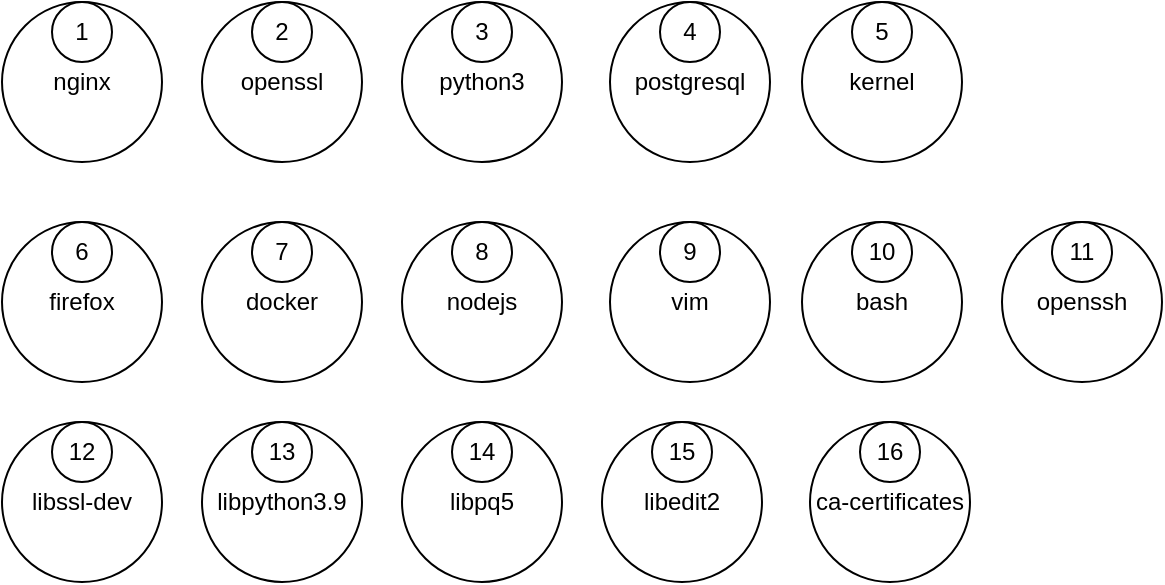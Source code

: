<mxfile version="27.0.3" pages="6">
  <diagram name="Пакеты" id="aL8JIfynjwcPZqiygVd9">
    <mxGraphModel grid="1" page="1" gridSize="10" guides="1" tooltips="1" connect="1" arrows="1" fold="1" pageScale="1" pageWidth="827" pageHeight="1169" math="0" shadow="0">
      <root>
        <mxCell id="0" />
        <mxCell id="1" parent="0" />
        <mxCell id="cUVGlwHg44se6X5D9RY4-5" value="" style="group" vertex="1" connectable="0" parent="1">
          <mxGeometry x="30" y="70" width="80" height="80" as="geometry" />
        </mxCell>
        <mxCell id="cUVGlwHg44se6X5D9RY4-3" value="nginx" style="ellipse;whiteSpace=wrap;html=1;aspect=fixed;" vertex="1" parent="cUVGlwHg44se6X5D9RY4-5">
          <mxGeometry width="80" height="80" as="geometry" />
        </mxCell>
        <mxCell id="cUVGlwHg44se6X5D9RY4-4" value="1" style="ellipse;whiteSpace=wrap;html=1;aspect=fixed;" vertex="1" parent="cUVGlwHg44se6X5D9RY4-5">
          <mxGeometry x="25" width="30" height="30" as="geometry" />
        </mxCell>
        <mxCell id="cUVGlwHg44se6X5D9RY4-6" value="" style="group" vertex="1" connectable="0" parent="1">
          <mxGeometry x="130" y="70" width="80" height="80" as="geometry" />
        </mxCell>
        <mxCell id="cUVGlwHg44se6X5D9RY4-7" value="openssl" style="ellipse;whiteSpace=wrap;html=1;aspect=fixed;" vertex="1" parent="cUVGlwHg44se6X5D9RY4-6">
          <mxGeometry width="80" height="80" as="geometry" />
        </mxCell>
        <mxCell id="cUVGlwHg44se6X5D9RY4-8" value="2" style="ellipse;whiteSpace=wrap;html=1;aspect=fixed;" vertex="1" parent="cUVGlwHg44se6X5D9RY4-6">
          <mxGeometry x="25" width="30" height="30" as="geometry" />
        </mxCell>
        <mxCell id="cUVGlwHg44se6X5D9RY4-9" value="" style="group" vertex="1" connectable="0" parent="1">
          <mxGeometry x="230" y="70" width="80" height="80" as="geometry" />
        </mxCell>
        <mxCell id="cUVGlwHg44se6X5D9RY4-10" value="python3" style="ellipse;whiteSpace=wrap;html=1;aspect=fixed;" vertex="1" parent="cUVGlwHg44se6X5D9RY4-9">
          <mxGeometry width="80" height="80" as="geometry" />
        </mxCell>
        <mxCell id="cUVGlwHg44se6X5D9RY4-11" value="3" style="ellipse;whiteSpace=wrap;html=1;aspect=fixed;" vertex="1" parent="cUVGlwHg44se6X5D9RY4-9">
          <mxGeometry x="25" width="30" height="30" as="geometry" />
        </mxCell>
        <mxCell id="cUVGlwHg44se6X5D9RY4-12" value="" style="group" vertex="1" connectable="0" parent="1">
          <mxGeometry x="334" y="70" width="80" height="80" as="geometry" />
        </mxCell>
        <mxCell id="cUVGlwHg44se6X5D9RY4-13" value="postgresql" style="ellipse;whiteSpace=wrap;html=1;aspect=fixed;" vertex="1" parent="cUVGlwHg44se6X5D9RY4-12">
          <mxGeometry width="80" height="80" as="geometry" />
        </mxCell>
        <mxCell id="cUVGlwHg44se6X5D9RY4-14" value="4" style="ellipse;whiteSpace=wrap;html=1;aspect=fixed;" vertex="1" parent="cUVGlwHg44se6X5D9RY4-12">
          <mxGeometry x="25" width="30" height="30" as="geometry" />
        </mxCell>
        <mxCell id="cUVGlwHg44se6X5D9RY4-15" value="" style="group" vertex="1" connectable="0" parent="1">
          <mxGeometry x="430" y="70" width="80" height="80" as="geometry" />
        </mxCell>
        <mxCell id="cUVGlwHg44se6X5D9RY4-16" value="kernel" style="ellipse;whiteSpace=wrap;html=1;aspect=fixed;" vertex="1" parent="cUVGlwHg44se6X5D9RY4-15">
          <mxGeometry width="80" height="80" as="geometry" />
        </mxCell>
        <mxCell id="cUVGlwHg44se6X5D9RY4-17" value="5" style="ellipse;whiteSpace=wrap;html=1;aspect=fixed;" vertex="1" parent="cUVGlwHg44se6X5D9RY4-15">
          <mxGeometry x="25" width="30" height="30" as="geometry" />
        </mxCell>
        <mxCell id="cUVGlwHg44se6X5D9RY4-18" value="" style="group" vertex="1" connectable="0" parent="1">
          <mxGeometry x="30" y="180" width="80" height="80" as="geometry" />
        </mxCell>
        <mxCell id="cUVGlwHg44se6X5D9RY4-19" value="firefox" style="ellipse;whiteSpace=wrap;html=1;aspect=fixed;" vertex="1" parent="cUVGlwHg44se6X5D9RY4-18">
          <mxGeometry width="80" height="80" as="geometry" />
        </mxCell>
        <mxCell id="cUVGlwHg44se6X5D9RY4-20" value="6" style="ellipse;whiteSpace=wrap;html=1;aspect=fixed;" vertex="1" parent="cUVGlwHg44se6X5D9RY4-18">
          <mxGeometry x="25" width="30" height="30" as="geometry" />
        </mxCell>
        <mxCell id="cUVGlwHg44se6X5D9RY4-21" value="" style="group" vertex="1" connectable="0" parent="1">
          <mxGeometry x="130" y="180" width="80" height="80" as="geometry" />
        </mxCell>
        <mxCell id="cUVGlwHg44se6X5D9RY4-22" value="docker" style="ellipse;whiteSpace=wrap;html=1;aspect=fixed;" vertex="1" parent="cUVGlwHg44se6X5D9RY4-21">
          <mxGeometry width="80" height="80" as="geometry" />
        </mxCell>
        <mxCell id="cUVGlwHg44se6X5D9RY4-23" value="7" style="ellipse;whiteSpace=wrap;html=1;aspect=fixed;" vertex="1" parent="cUVGlwHg44se6X5D9RY4-21">
          <mxGeometry x="25" width="30" height="30" as="geometry" />
        </mxCell>
        <mxCell id="cUVGlwHg44se6X5D9RY4-24" value="" style="group" vertex="1" connectable="0" parent="1">
          <mxGeometry x="230" y="180" width="80" height="80" as="geometry" />
        </mxCell>
        <mxCell id="cUVGlwHg44se6X5D9RY4-25" value="nodejs" style="ellipse;whiteSpace=wrap;html=1;aspect=fixed;" vertex="1" parent="cUVGlwHg44se6X5D9RY4-24">
          <mxGeometry width="80" height="80" as="geometry" />
        </mxCell>
        <mxCell id="cUVGlwHg44se6X5D9RY4-26" value="8" style="ellipse;whiteSpace=wrap;html=1;aspect=fixed;" vertex="1" parent="cUVGlwHg44se6X5D9RY4-24">
          <mxGeometry x="25" width="30" height="30" as="geometry" />
        </mxCell>
        <mxCell id="cUVGlwHg44se6X5D9RY4-27" value="" style="group" vertex="1" connectable="0" parent="1">
          <mxGeometry x="334" y="180" width="80" height="80" as="geometry" />
        </mxCell>
        <mxCell id="cUVGlwHg44se6X5D9RY4-28" value="vim" style="ellipse;whiteSpace=wrap;html=1;aspect=fixed;" vertex="1" parent="cUVGlwHg44se6X5D9RY4-27">
          <mxGeometry width="80" height="80" as="geometry" />
        </mxCell>
        <mxCell id="cUVGlwHg44se6X5D9RY4-29" value="9" style="ellipse;whiteSpace=wrap;html=1;aspect=fixed;" vertex="1" parent="cUVGlwHg44se6X5D9RY4-27">
          <mxGeometry x="25" width="30" height="30" as="geometry" />
        </mxCell>
        <mxCell id="cUVGlwHg44se6X5D9RY4-30" value="" style="group" vertex="1" connectable="0" parent="1">
          <mxGeometry x="430" y="180" width="80" height="80" as="geometry" />
        </mxCell>
        <mxCell id="cUVGlwHg44se6X5D9RY4-31" value="bash" style="ellipse;whiteSpace=wrap;html=1;aspect=fixed;" vertex="1" parent="cUVGlwHg44se6X5D9RY4-30">
          <mxGeometry width="80" height="80" as="geometry" />
        </mxCell>
        <mxCell id="cUVGlwHg44se6X5D9RY4-32" value="&lt;div&gt;10&lt;/div&gt;" style="ellipse;whiteSpace=wrap;html=1;aspect=fixed;" vertex="1" parent="cUVGlwHg44se6X5D9RY4-30">
          <mxGeometry x="25" width="30" height="30" as="geometry" />
        </mxCell>
        <mxCell id="cUVGlwHg44se6X5D9RY4-33" value="" style="group" vertex="1" connectable="0" parent="1">
          <mxGeometry x="530" y="180" width="80" height="80" as="geometry" />
        </mxCell>
        <mxCell id="cUVGlwHg44se6X5D9RY4-34" value="openssh" style="ellipse;whiteSpace=wrap;html=1;aspect=fixed;" vertex="1" parent="cUVGlwHg44se6X5D9RY4-33">
          <mxGeometry width="80" height="80" as="geometry" />
        </mxCell>
        <mxCell id="cUVGlwHg44se6X5D9RY4-35" value="11" style="ellipse;whiteSpace=wrap;html=1;aspect=fixed;" vertex="1" parent="cUVGlwHg44se6X5D9RY4-33">
          <mxGeometry x="25" width="30" height="30" as="geometry" />
        </mxCell>
        <mxCell id="6moVZDvlLP-cyOj0O36Z-1" value="" style="group" connectable="0" vertex="1" parent="1">
          <mxGeometry x="30" y="280" width="80" height="80" as="geometry" />
        </mxCell>
        <mxCell id="6moVZDvlLP-cyOj0O36Z-2" value="libssl-dev" style="ellipse;whiteSpace=wrap;html=1;aspect=fixed;" vertex="1" parent="6moVZDvlLP-cyOj0O36Z-1">
          <mxGeometry width="80" height="80" as="geometry" />
        </mxCell>
        <mxCell id="6moVZDvlLP-cyOj0O36Z-3" value="12" style="ellipse;whiteSpace=wrap;html=1;aspect=fixed;" vertex="1" parent="6moVZDvlLP-cyOj0O36Z-1">
          <mxGeometry x="25" width="30" height="30" as="geometry" />
        </mxCell>
        <mxCell id="6moVZDvlLP-cyOj0O36Z-4" value="" style="group" connectable="0" vertex="1" parent="1">
          <mxGeometry x="130" y="280" width="80" height="80" as="geometry" />
        </mxCell>
        <mxCell id="6moVZDvlLP-cyOj0O36Z-5" value="libpython3.9" style="ellipse;whiteSpace=wrap;html=1;aspect=fixed;" vertex="1" parent="6moVZDvlLP-cyOj0O36Z-4">
          <mxGeometry width="80" height="80" as="geometry" />
        </mxCell>
        <mxCell id="6moVZDvlLP-cyOj0O36Z-6" value="13" style="ellipse;whiteSpace=wrap;html=1;aspect=fixed;" vertex="1" parent="6moVZDvlLP-cyOj0O36Z-4">
          <mxGeometry x="25" width="30" height="30" as="geometry" />
        </mxCell>
        <mxCell id="6moVZDvlLP-cyOj0O36Z-7" value="" style="group" connectable="0" vertex="1" parent="1">
          <mxGeometry x="230" y="280" width="80" height="80" as="geometry" />
        </mxCell>
        <mxCell id="6moVZDvlLP-cyOj0O36Z-8" value="libpq5" style="ellipse;whiteSpace=wrap;html=1;aspect=fixed;" vertex="1" parent="6moVZDvlLP-cyOj0O36Z-7">
          <mxGeometry width="80" height="80" as="geometry" />
        </mxCell>
        <mxCell id="6moVZDvlLP-cyOj0O36Z-9" value="14" style="ellipse;whiteSpace=wrap;html=1;aspect=fixed;" vertex="1" parent="6moVZDvlLP-cyOj0O36Z-7">
          <mxGeometry x="25" width="30" height="30" as="geometry" />
        </mxCell>
        <mxCell id="6moVZDvlLP-cyOj0O36Z-10" value="" style="group" connectable="0" vertex="1" parent="1">
          <mxGeometry x="330" y="280" width="80" height="80" as="geometry" />
        </mxCell>
        <mxCell id="6moVZDvlLP-cyOj0O36Z-11" value="libedit2" style="ellipse;whiteSpace=wrap;html=1;aspect=fixed;" vertex="1" parent="6moVZDvlLP-cyOj0O36Z-10">
          <mxGeometry width="80" height="80" as="geometry" />
        </mxCell>
        <mxCell id="6moVZDvlLP-cyOj0O36Z-12" value="15" style="ellipse;whiteSpace=wrap;html=1;aspect=fixed;" vertex="1" parent="6moVZDvlLP-cyOj0O36Z-10">
          <mxGeometry x="25" width="30" height="30" as="geometry" />
        </mxCell>
        <mxCell id="6moVZDvlLP-cyOj0O36Z-13" value="" style="group" connectable="0" vertex="1" parent="1">
          <mxGeometry x="434" y="280" width="80" height="80" as="geometry" />
        </mxCell>
        <mxCell id="6moVZDvlLP-cyOj0O36Z-14" value="ca-certificates" style="ellipse;whiteSpace=wrap;html=1;aspect=fixed;" vertex="1" parent="6moVZDvlLP-cyOj0O36Z-13">
          <mxGeometry width="80" height="80" as="geometry" />
        </mxCell>
        <mxCell id="6moVZDvlLP-cyOj0O36Z-15" value="16" style="ellipse;whiteSpace=wrap;html=1;aspect=fixed;" vertex="1" parent="6moVZDvlLP-cyOj0O36Z-13">
          <mxGeometry x="25" width="30" height="30" as="geometry" />
        </mxCell>
      </root>
    </mxGraphModel>
  </diagram>
  <diagram id="P2-2Q8tLaXniU0krQH6C" name="Сопровождающие">
    <mxGraphModel grid="1" page="1" gridSize="10" guides="1" tooltips="1" connect="1" arrows="1" fold="1" pageScale="1" pageWidth="827" pageHeight="1169" math="0" shadow="0">
      <root>
        <mxCell id="0" />
        <mxCell id="1" parent="0" />
        <mxCell id="MA8CvY9Py5qpEfbf1Nxe-4" value="" style="group" vertex="1" connectable="0" parent="1">
          <mxGeometry x="110" y="110" width="120" height="60" as="geometry" />
        </mxCell>
        <mxCell id="MA8CvY9Py5qpEfbf1Nxe-1" value="John Smith" style="rounded=0;whiteSpace=wrap;html=1;" vertex="1" parent="MA8CvY9Py5qpEfbf1Nxe-4">
          <mxGeometry width="120" height="60" as="geometry" />
        </mxCell>
        <mxCell id="MA8CvY9Py5qpEfbf1Nxe-3" value="1" style="rounded=0;whiteSpace=wrap;html=1;" vertex="1" parent="MA8CvY9Py5qpEfbf1Nxe-4">
          <mxGeometry x="40" width="40" height="20" as="geometry" />
        </mxCell>
        <mxCell id="MA8CvY9Py5qpEfbf1Nxe-5" value="2" style="group" vertex="1" connectable="0" parent="1">
          <mxGeometry x="250" y="110" width="120" height="60" as="geometry" />
        </mxCell>
        <mxCell id="MA8CvY9Py5qpEfbf1Nxe-6" value="Maria Garcia" style="rounded=0;whiteSpace=wrap;html=1;" vertex="1" parent="MA8CvY9Py5qpEfbf1Nxe-5">
          <mxGeometry width="120" height="60" as="geometry" />
        </mxCell>
        <mxCell id="MA8CvY9Py5qpEfbf1Nxe-7" value="2" style="rounded=0;whiteSpace=wrap;html=1;" vertex="1" parent="MA8CvY9Py5qpEfbf1Nxe-5">
          <mxGeometry x="40" width="40" height="20" as="geometry" />
        </mxCell>
        <mxCell id="MA8CvY9Py5qpEfbf1Nxe-8" value="" style="group" vertex="1" connectable="0" parent="1">
          <mxGeometry x="390" y="110" width="120" height="60" as="geometry" />
        </mxCell>
        <mxCell id="MA8CvY9Py5qpEfbf1Nxe-9" value="David Johnson" style="rounded=0;whiteSpace=wrap;html=1;" vertex="1" parent="MA8CvY9Py5qpEfbf1Nxe-8">
          <mxGeometry width="120" height="60" as="geometry" />
        </mxCell>
        <mxCell id="MA8CvY9Py5qpEfbf1Nxe-10" value="3" style="rounded=0;whiteSpace=wrap;html=1;" vertex="1" parent="MA8CvY9Py5qpEfbf1Nxe-8">
          <mxGeometry x="40" width="40" height="20" as="geometry" />
        </mxCell>
        <mxCell id="MA8CvY9Py5qpEfbf1Nxe-11" value="" style="group" vertex="1" connectable="0" parent="1">
          <mxGeometry x="530" y="110" width="120" height="60" as="geometry" />
        </mxCell>
        <mxCell id="MA8CvY9Py5qpEfbf1Nxe-12" value="Sarah Williams" style="rounded=0;whiteSpace=wrap;html=1;" vertex="1" parent="MA8CvY9Py5qpEfbf1Nxe-11">
          <mxGeometry width="120" height="60" as="geometry" />
        </mxCell>
        <mxCell id="MA8CvY9Py5qpEfbf1Nxe-13" value="4" style="rounded=0;whiteSpace=wrap;html=1;" vertex="1" parent="MA8CvY9Py5qpEfbf1Nxe-11">
          <mxGeometry x="40" width="40" height="20" as="geometry" />
        </mxCell>
        <mxCell id="MA8CvY9Py5qpEfbf1Nxe-14" value="" style="group" vertex="1" connectable="0" parent="1">
          <mxGeometry x="670" y="110" width="120" height="60" as="geometry" />
        </mxCell>
        <mxCell id="MA8CvY9Py5qpEfbf1Nxe-15" value="Michael Brown" style="rounded=0;whiteSpace=wrap;html=1;" vertex="1" parent="MA8CvY9Py5qpEfbf1Nxe-14">
          <mxGeometry width="120" height="60" as="geometry" />
        </mxCell>
        <mxCell id="MA8CvY9Py5qpEfbf1Nxe-16" value="5" style="rounded=0;whiteSpace=wrap;html=1;" vertex="1" parent="MA8CvY9Py5qpEfbf1Nxe-14">
          <mxGeometry x="40" width="40" height="20" as="geometry" />
        </mxCell>
        <mxCell id="MA8CvY9Py5qpEfbf1Nxe-17" value="" style="group" vertex="1" connectable="0" parent="1">
          <mxGeometry x="110" y="200" width="120" height="60" as="geometry" />
        </mxCell>
        <mxCell id="MA8CvY9Py5qpEfbf1Nxe-18" value="Emily Davis" style="rounded=0;whiteSpace=wrap;html=1;" vertex="1" parent="MA8CvY9Py5qpEfbf1Nxe-17">
          <mxGeometry width="120" height="60" as="geometry" />
        </mxCell>
        <mxCell id="MA8CvY9Py5qpEfbf1Nxe-19" value="6" style="rounded=0;whiteSpace=wrap;html=1;" vertex="1" parent="MA8CvY9Py5qpEfbf1Nxe-17">
          <mxGeometry x="40" width="40" height="20" as="geometry" />
        </mxCell>
        <mxCell id="MA8CvY9Py5qpEfbf1Nxe-20" value="" style="group" vertex="1" connectable="0" parent="1">
          <mxGeometry x="250" y="200" width="120" height="60" as="geometry" />
        </mxCell>
        <mxCell id="MA8CvY9Py5qpEfbf1Nxe-21" value="Robert Wilson" style="rounded=0;whiteSpace=wrap;html=1;" vertex="1" parent="MA8CvY9Py5qpEfbf1Nxe-20">
          <mxGeometry width="120" height="60" as="geometry" />
        </mxCell>
        <mxCell id="MA8CvY9Py5qpEfbf1Nxe-22" value="7" style="rounded=0;whiteSpace=wrap;html=1;" vertex="1" parent="MA8CvY9Py5qpEfbf1Nxe-20">
          <mxGeometry x="40" width="40" height="20" as="geometry" />
        </mxCell>
        <mxCell id="MA8CvY9Py5qpEfbf1Nxe-23" value="" style="group" vertex="1" connectable="0" parent="1">
          <mxGeometry x="390" y="200" width="120" height="60" as="geometry" />
        </mxCell>
        <mxCell id="MA8CvY9Py5qpEfbf1Nxe-24" value="Jennifer Miller" style="rounded=0;whiteSpace=wrap;html=1;" vertex="1" parent="MA8CvY9Py5qpEfbf1Nxe-23">
          <mxGeometry width="120" height="60" as="geometry" />
        </mxCell>
        <mxCell id="MA8CvY9Py5qpEfbf1Nxe-25" value="8" style="rounded=0;whiteSpace=wrap;html=1;" vertex="1" parent="MA8CvY9Py5qpEfbf1Nxe-23">
          <mxGeometry x="40" width="40" height="20" as="geometry" />
        </mxCell>
        <mxCell id="MA8CvY9Py5qpEfbf1Nxe-26" value="" style="group" vertex="1" connectable="0" parent="1">
          <mxGeometry x="530" y="200" width="120" height="60" as="geometry" />
        </mxCell>
        <mxCell id="MA8CvY9Py5qpEfbf1Nxe-27" value="William Taylor" style="rounded=0;whiteSpace=wrap;html=1;" vertex="1" parent="MA8CvY9Py5qpEfbf1Nxe-26">
          <mxGeometry width="120" height="60" as="geometry" />
        </mxCell>
        <mxCell id="MA8CvY9Py5qpEfbf1Nxe-28" value="9" style="rounded=0;whiteSpace=wrap;html=1;" vertex="1" parent="MA8CvY9Py5qpEfbf1Nxe-26">
          <mxGeometry x="40" width="40" height="20" as="geometry" />
        </mxCell>
        <mxCell id="MA8CvY9Py5qpEfbf1Nxe-29" value="" style="group" vertex="1" connectable="0" parent="1">
          <mxGeometry x="670" y="200" width="120" height="60" as="geometry" />
        </mxCell>
        <mxCell id="MA8CvY9Py5qpEfbf1Nxe-30" value="Jessica Anderson" style="rounded=0;whiteSpace=wrap;html=1;" vertex="1" parent="MA8CvY9Py5qpEfbf1Nxe-29">
          <mxGeometry width="120" height="60" as="geometry" />
        </mxCell>
        <mxCell id="MA8CvY9Py5qpEfbf1Nxe-31" value="10" style="rounded=0;whiteSpace=wrap;html=1;" vertex="1" parent="MA8CvY9Py5qpEfbf1Nxe-29">
          <mxGeometry x="40" width="40" height="20" as="geometry" />
        </mxCell>
        <mxCell id="MA8CvY9Py5qpEfbf1Nxe-32" value="" style="group" vertex="1" connectable="0" parent="1">
          <mxGeometry x="110" y="290" width="120" height="60" as="geometry" />
        </mxCell>
        <mxCell id="MA8CvY9Py5qpEfbf1Nxe-33" value="Christopher Martinez" style="rounded=0;whiteSpace=wrap;html=1;" vertex="1" parent="MA8CvY9Py5qpEfbf1Nxe-32">
          <mxGeometry width="120" height="60" as="geometry" />
        </mxCell>
        <mxCell id="MA8CvY9Py5qpEfbf1Nxe-34" value="11" style="rounded=0;whiteSpace=wrap;html=1;" vertex="1" parent="MA8CvY9Py5qpEfbf1Nxe-32">
          <mxGeometry x="40" width="40" height="20" as="geometry" />
        </mxCell>
      </root>
    </mxGraphModel>
  </diagram>
  <diagram id="mps8w-r5zjNKZ3rjOEbw" name="Репозитории">
    <mxGraphModel dx="719" dy="394" grid="1" gridSize="10" guides="1" tooltips="1" connect="1" arrows="1" fold="1" page="1" pageScale="1" pageWidth="827" pageHeight="1169" math="0" shadow="0">
      <root>
        <mxCell id="0" />
        <mxCell id="1" parent="0" />
        <mxCell id="KB2G_rkAO9B0rKYxODpQ-21" value="" style="group" vertex="1" connectable="0" parent="1">
          <mxGeometry x="100" y="100" width="120" height="80" as="geometry" />
        </mxCell>
        <mxCell id="KB2G_rkAO9B0rKYxODpQ-1" value="Ubuntu Main" style="shape=hexagon;perimeter=hexagonPerimeter2;whiteSpace=wrap;html=1;fixedSize=1;" vertex="1" parent="KB2G_rkAO9B0rKYxODpQ-21">
          <mxGeometry width="120" height="80" as="geometry" />
        </mxCell>
        <mxCell id="KB2G_rkAO9B0rKYxODpQ-2" value="1" style="shape=hexagon;perimeter=hexagonPerimeter2;whiteSpace=wrap;html=1;fixedSize=1;" vertex="1" parent="KB2G_rkAO9B0rKYxODpQ-21">
          <mxGeometry x="35" width="50" height="30" as="geometry" />
        </mxCell>
        <mxCell id="KB2G_rkAO9B0rKYxODpQ-22" value="" style="group" vertex="1" connectable="0" parent="1">
          <mxGeometry x="250" y="100" width="120" height="80" as="geometry" />
        </mxCell>
        <mxCell id="KB2G_rkAO9B0rKYxODpQ-23" value="Debian Stable" style="shape=hexagon;perimeter=hexagonPerimeter2;whiteSpace=wrap;html=1;fixedSize=1;" vertex="1" parent="KB2G_rkAO9B0rKYxODpQ-22">
          <mxGeometry width="120" height="80" as="geometry" />
        </mxCell>
        <mxCell id="KB2G_rkAO9B0rKYxODpQ-24" value="2" style="shape=hexagon;perimeter=hexagonPerimeter2;whiteSpace=wrap;html=1;fixedSize=1;" vertex="1" parent="KB2G_rkAO9B0rKYxODpQ-22">
          <mxGeometry x="35" width="50" height="30" as="geometry" />
        </mxCell>
        <mxCell id="KB2G_rkAO9B0rKYxODpQ-25" value="" style="group" vertex="1" connectable="0" parent="1">
          <mxGeometry x="110" y="210" width="120" height="80" as="geometry" />
        </mxCell>
        <mxCell id="KB2G_rkAO9B0rKYxODpQ-26" value="OpenSUSE Leap" style="shape=hexagon;perimeter=hexagonPerimeter2;whiteSpace=wrap;html=1;fixedSize=1;" vertex="1" parent="KB2G_rkAO9B0rKYxODpQ-25">
          <mxGeometry width="120" height="80" as="geometry" />
        </mxCell>
        <mxCell id="KB2G_rkAO9B0rKYxODpQ-27" value="6" style="shape=hexagon;perimeter=hexagonPerimeter2;whiteSpace=wrap;html=1;fixedSize=1;" vertex="1" parent="KB2G_rkAO9B0rKYxODpQ-25">
          <mxGeometry x="35" width="50" height="30" as="geometry" />
        </mxCell>
        <mxCell id="KB2G_rkAO9B0rKYxODpQ-28" value="" style="group" vertex="1" connectable="0" parent="1">
          <mxGeometry x="250" y="210" width="120" height="80" as="geometry" />
        </mxCell>
        <mxCell id="KB2G_rkAO9B0rKYxODpQ-29" value="Ubuntu Universe" style="shape=hexagon;perimeter=hexagonPerimeter2;whiteSpace=wrap;html=1;fixedSize=1;" vertex="1" parent="KB2G_rkAO9B0rKYxODpQ-28">
          <mxGeometry width="120" height="80" as="geometry" />
        </mxCell>
        <mxCell id="KB2G_rkAO9B0rKYxODpQ-30" value="7" style="shape=hexagon;perimeter=hexagonPerimeter2;whiteSpace=wrap;html=1;fixedSize=1;" vertex="1" parent="KB2G_rkAO9B0rKYxODpQ-28">
          <mxGeometry x="35" width="50" height="30" as="geometry" />
        </mxCell>
        <mxCell id="KB2G_rkAO9B0rKYxODpQ-31" value="" style="group" vertex="1" connectable="0" parent="1">
          <mxGeometry x="390" y="210" width="120" height="80" as="geometry" />
        </mxCell>
        <mxCell id="KB2G_rkAO9B0rKYxODpQ-32" value="Debian Testing" style="shape=hexagon;perimeter=hexagonPerimeter2;whiteSpace=wrap;html=1;fixedSize=1;" vertex="1" parent="KB2G_rkAO9B0rKYxODpQ-31">
          <mxGeometry width="120" height="80" as="geometry" />
        </mxCell>
        <mxCell id="KB2G_rkAO9B0rKYxODpQ-33" value="8" style="shape=hexagon;perimeter=hexagonPerimeter2;whiteSpace=wrap;html=1;fixedSize=1;" vertex="1" parent="KB2G_rkAO9B0rKYxODpQ-31">
          <mxGeometry x="35" width="50" height="30" as="geometry" />
        </mxCell>
        <mxCell id="KB2G_rkAO9B0rKYxODpQ-34" value="" style="group" vertex="1" connectable="0" parent="1">
          <mxGeometry x="530" y="210" width="120" height="80" as="geometry" />
        </mxCell>
        <mxCell id="KB2G_rkAO9B0rKYxODpQ-35" value="Fedora Rawhide" style="shape=hexagon;perimeter=hexagonPerimeter2;whiteSpace=wrap;html=1;fixedSize=1;" vertex="1" parent="KB2G_rkAO9B0rKYxODpQ-34">
          <mxGeometry width="120" height="80" as="geometry" />
        </mxCell>
        <mxCell id="KB2G_rkAO9B0rKYxODpQ-36" value="9" style="shape=hexagon;perimeter=hexagonPerimeter2;whiteSpace=wrap;html=1;fixedSize=1;" vertex="1" parent="KB2G_rkAO9B0rKYxODpQ-34">
          <mxGeometry x="35" width="50" height="30" as="geometry" />
        </mxCell>
        <mxCell id="KB2G_rkAO9B0rKYxODpQ-37" value="" style="group" vertex="1" connectable="0" parent="1">
          <mxGeometry x="530" y="100" width="120" height="80" as="geometry" />
        </mxCell>
        <mxCell id="KB2G_rkAO9B0rKYxODpQ-38" value="CentOS Base" style="shape=hexagon;perimeter=hexagonPerimeter2;whiteSpace=wrap;html=1;fixedSize=1;" vertex="1" parent="KB2G_rkAO9B0rKYxODpQ-37">
          <mxGeometry width="120" height="80" as="geometry" />
        </mxCell>
        <mxCell id="KB2G_rkAO9B0rKYxODpQ-39" value="4" style="shape=hexagon;perimeter=hexagonPerimeter2;whiteSpace=wrap;html=1;fixedSize=1;" vertex="1" parent="KB2G_rkAO9B0rKYxODpQ-37">
          <mxGeometry x="35" width="50" height="30" as="geometry" />
        </mxCell>
        <mxCell id="KB2G_rkAO9B0rKYxODpQ-40" value="" style="group" vertex="1" connectable="0" parent="1">
          <mxGeometry x="390" y="100" width="120" height="80" as="geometry" />
        </mxCell>
        <mxCell id="KB2G_rkAO9B0rKYxODpQ-41" value="Fedora Updates" style="shape=hexagon;perimeter=hexagonPerimeter2;whiteSpace=wrap;html=1;fixedSize=1;" vertex="1" parent="KB2G_rkAO9B0rKYxODpQ-40">
          <mxGeometry width="120" height="80" as="geometry" />
        </mxCell>
        <mxCell id="KB2G_rkAO9B0rKYxODpQ-42" value="3" style="shape=hexagon;perimeter=hexagonPerimeter2;whiteSpace=wrap;html=1;fixedSize=1;" vertex="1" parent="KB2G_rkAO9B0rKYxODpQ-40">
          <mxGeometry x="35" width="50" height="30" as="geometry" />
        </mxCell>
        <mxCell id="KB2G_rkAO9B0rKYxODpQ-43" value="" style="group" vertex="1" connectable="0" parent="1">
          <mxGeometry x="660" y="100" width="120" height="80" as="geometry" />
        </mxCell>
        <mxCell id="KB2G_rkAO9B0rKYxODpQ-44" value="Arch Linux Core" style="shape=hexagon;perimeter=hexagonPerimeter2;whiteSpace=wrap;html=1;fixedSize=1;" vertex="1" parent="KB2G_rkAO9B0rKYxODpQ-43">
          <mxGeometry width="120" height="80" as="geometry" />
        </mxCell>
        <mxCell id="KB2G_rkAO9B0rKYxODpQ-45" value="5" style="shape=hexagon;perimeter=hexagonPerimeter2;whiteSpace=wrap;html=1;fixedSize=1;" vertex="1" parent="KB2G_rkAO9B0rKYxODpQ-43">
          <mxGeometry x="35" width="50" height="30" as="geometry" />
        </mxCell>
        <mxCell id="KB2G_rkAO9B0rKYxODpQ-46" value="" style="group" vertex="1" connectable="0" parent="1">
          <mxGeometry x="660" y="210" width="120" height="80" as="geometry" />
        </mxCell>
        <mxCell id="KB2G_rkAO9B0rKYxODpQ-47" value="CentOS Stream" style="shape=hexagon;perimeter=hexagonPerimeter2;whiteSpace=wrap;html=1;fixedSize=1;" vertex="1" parent="KB2G_rkAO9B0rKYxODpQ-46">
          <mxGeometry width="120" height="80" as="geometry" />
        </mxCell>
        <mxCell id="KB2G_rkAO9B0rKYxODpQ-48" value="10" style="shape=hexagon;perimeter=hexagonPerimeter2;whiteSpace=wrap;html=1;fixedSize=1;" vertex="1" parent="KB2G_rkAO9B0rKYxODpQ-46">
          <mxGeometry x="35" width="50" height="30" as="geometry" />
        </mxCell>
        <mxCell id="KB2G_rkAO9B0rKYxODpQ-50" value="" style="group" vertex="1" connectable="0" parent="1">
          <mxGeometry x="110" y="320" width="120" height="80" as="geometry" />
        </mxCell>
        <mxCell id="KB2G_rkAO9B0rKYxODpQ-51" value="Arch Linux Extra" style="shape=hexagon;perimeter=hexagonPerimeter2;whiteSpace=wrap;html=1;fixedSize=1;" vertex="1" parent="KB2G_rkAO9B0rKYxODpQ-50">
          <mxGeometry width="120" height="80" as="geometry" />
        </mxCell>
        <mxCell id="KB2G_rkAO9B0rKYxODpQ-52" value="11" style="shape=hexagon;perimeter=hexagonPerimeter2;whiteSpace=wrap;html=1;fixedSize=1;" vertex="1" parent="KB2G_rkAO9B0rKYxODpQ-50">
          <mxGeometry x="35" width="50" height="30" as="geometry" />
        </mxCell>
      </root>
    </mxGraphModel>
  </diagram>
  <diagram id="c-qeQLZyNzccWTD4Fzqf" name="Сопровождает">
    <mxGraphModel grid="1" page="1" gridSize="10" guides="1" tooltips="1" connect="1" arrows="1" fold="1" pageScale="1" pageWidth="827" pageHeight="1169" math="0" shadow="0">
      <root>
        <mxCell id="0" />
        <mxCell id="1" parent="0" />
        <mxCell id="O_xfzEXg8LAzelbV-It3-1" value="" style="group" vertex="1" connectable="0" parent="1">
          <mxGeometry x="30" y="70" width="80" height="80" as="geometry" />
        </mxCell>
        <mxCell id="O_xfzEXg8LAzelbV-It3-2" value="nginx" style="ellipse;whiteSpace=wrap;html=1;aspect=fixed;" vertex="1" parent="O_xfzEXg8LAzelbV-It3-1">
          <mxGeometry width="80" height="80" as="geometry" />
        </mxCell>
        <mxCell id="O_xfzEXg8LAzelbV-It3-3" value="1" style="ellipse;whiteSpace=wrap;html=1;aspect=fixed;" vertex="1" parent="O_xfzEXg8LAzelbV-It3-1">
          <mxGeometry x="25" width="30" height="30" as="geometry" />
        </mxCell>
        <mxCell id="O_xfzEXg8LAzelbV-It3-4" value="" style="group" vertex="1" connectable="0" parent="1">
          <mxGeometry x="130" y="70" width="80" height="80" as="geometry" />
        </mxCell>
        <mxCell id="O_xfzEXg8LAzelbV-It3-5" value="openssl" style="ellipse;whiteSpace=wrap;html=1;aspect=fixed;" vertex="1" parent="O_xfzEXg8LAzelbV-It3-4">
          <mxGeometry width="80" height="80" as="geometry" />
        </mxCell>
        <mxCell id="O_xfzEXg8LAzelbV-It3-6" value="2" style="ellipse;whiteSpace=wrap;html=1;aspect=fixed;" vertex="1" parent="O_xfzEXg8LAzelbV-It3-4">
          <mxGeometry x="25" width="30" height="30" as="geometry" />
        </mxCell>
        <mxCell id="O_xfzEXg8LAzelbV-It3-7" value="" style="group" vertex="1" connectable="0" parent="1">
          <mxGeometry x="230" y="70" width="80" height="80" as="geometry" />
        </mxCell>
        <mxCell id="O_xfzEXg8LAzelbV-It3-8" value="python3" style="ellipse;whiteSpace=wrap;html=1;aspect=fixed;" vertex="1" parent="O_xfzEXg8LAzelbV-It3-7">
          <mxGeometry width="80" height="80" as="geometry" />
        </mxCell>
        <mxCell id="O_xfzEXg8LAzelbV-It3-9" value="3" style="ellipse;whiteSpace=wrap;html=1;aspect=fixed;" vertex="1" parent="O_xfzEXg8LAzelbV-It3-7">
          <mxGeometry x="25" width="30" height="30" as="geometry" />
        </mxCell>
        <mxCell id="O_xfzEXg8LAzelbV-It3-10" value="" style="group" vertex="1" connectable="0" parent="1">
          <mxGeometry x="334" y="70" width="80" height="80" as="geometry" />
        </mxCell>
        <mxCell id="O_xfzEXg8LAzelbV-It3-11" value="postgresql" style="ellipse;whiteSpace=wrap;html=1;aspect=fixed;" vertex="1" parent="O_xfzEXg8LAzelbV-It3-10">
          <mxGeometry width="80" height="80" as="geometry" />
        </mxCell>
        <mxCell id="O_xfzEXg8LAzelbV-It3-12" value="4" style="ellipse;whiteSpace=wrap;html=1;aspect=fixed;" vertex="1" parent="O_xfzEXg8LAzelbV-It3-10">
          <mxGeometry x="25" width="30" height="30" as="geometry" />
        </mxCell>
        <mxCell id="O_xfzEXg8LAzelbV-It3-13" value="" style="group" vertex="1" connectable="0" parent="1">
          <mxGeometry x="430" y="70" width="80" height="80" as="geometry" />
        </mxCell>
        <mxCell id="O_xfzEXg8LAzelbV-It3-14" value="kernel" style="ellipse;whiteSpace=wrap;html=1;aspect=fixed;" vertex="1" parent="O_xfzEXg8LAzelbV-It3-13">
          <mxGeometry width="80" height="80" as="geometry" />
        </mxCell>
        <mxCell id="O_xfzEXg8LAzelbV-It3-15" value="5" style="ellipse;whiteSpace=wrap;html=1;aspect=fixed;" vertex="1" parent="O_xfzEXg8LAzelbV-It3-13">
          <mxGeometry x="25" width="30" height="30" as="geometry" />
        </mxCell>
        <mxCell id="O_xfzEXg8LAzelbV-It3-16" value="" style="group" vertex="1" connectable="0" parent="1">
          <mxGeometry x="530" y="70" width="80" height="80" as="geometry" />
        </mxCell>
        <mxCell id="O_xfzEXg8LAzelbV-It3-17" value="firefox" style="ellipse;whiteSpace=wrap;html=1;aspect=fixed;" vertex="1" parent="O_xfzEXg8LAzelbV-It3-16">
          <mxGeometry width="80" height="80" as="geometry" />
        </mxCell>
        <mxCell id="O_xfzEXg8LAzelbV-It3-18" value="6" style="ellipse;whiteSpace=wrap;html=1;aspect=fixed;" vertex="1" parent="O_xfzEXg8LAzelbV-It3-16">
          <mxGeometry x="25" width="30" height="30" as="geometry" />
        </mxCell>
        <mxCell id="O_xfzEXg8LAzelbV-It3-19" value="" style="group" vertex="1" connectable="0" parent="1">
          <mxGeometry x="630" y="70" width="80" height="80" as="geometry" />
        </mxCell>
        <mxCell id="O_xfzEXg8LAzelbV-It3-20" value="docker" style="ellipse;whiteSpace=wrap;html=1;aspect=fixed;" vertex="1" parent="O_xfzEXg8LAzelbV-It3-19">
          <mxGeometry width="80" height="80" as="geometry" />
        </mxCell>
        <mxCell id="O_xfzEXg8LAzelbV-It3-21" value="7" style="ellipse;whiteSpace=wrap;html=1;aspect=fixed;" vertex="1" parent="O_xfzEXg8LAzelbV-It3-19">
          <mxGeometry x="25" width="30" height="30" as="geometry" />
        </mxCell>
        <mxCell id="O_xfzEXg8LAzelbV-It3-22" value="" style="group" vertex="1" connectable="0" parent="1">
          <mxGeometry x="730" y="70" width="80" height="80" as="geometry" />
        </mxCell>
        <mxCell id="O_xfzEXg8LAzelbV-It3-23" value="nodejs" style="ellipse;whiteSpace=wrap;html=1;aspect=fixed;" vertex="1" parent="O_xfzEXg8LAzelbV-It3-22">
          <mxGeometry width="80" height="80" as="geometry" />
        </mxCell>
        <mxCell id="O_xfzEXg8LAzelbV-It3-24" value="8" style="ellipse;whiteSpace=wrap;html=1;aspect=fixed;" vertex="1" parent="O_xfzEXg8LAzelbV-It3-22">
          <mxGeometry x="25" width="30" height="30" as="geometry" />
        </mxCell>
        <mxCell id="O_xfzEXg8LAzelbV-It3-25" value="" style="group" vertex="1" connectable="0" parent="1">
          <mxGeometry x="1100" y="480" width="80" height="80" as="geometry" />
        </mxCell>
        <mxCell id="O_xfzEXg8LAzelbV-It3-26" value="vim" style="ellipse;whiteSpace=wrap;html=1;aspect=fixed;" vertex="1" parent="O_xfzEXg8LAzelbV-It3-25">
          <mxGeometry width="80" height="80" as="geometry" />
        </mxCell>
        <mxCell id="O_xfzEXg8LAzelbV-It3-27" value="9" style="ellipse;whiteSpace=wrap;html=1;aspect=fixed;" vertex="1" parent="O_xfzEXg8LAzelbV-It3-25">
          <mxGeometry x="25" width="30" height="30" as="geometry" />
        </mxCell>
        <mxCell id="O_xfzEXg8LAzelbV-It3-28" value="" style="group" vertex="1" connectable="0" parent="1">
          <mxGeometry x="1241" y="480" width="80" height="80" as="geometry" />
        </mxCell>
        <mxCell id="O_xfzEXg8LAzelbV-It3-29" value="bash" style="ellipse;whiteSpace=wrap;html=1;aspect=fixed;" vertex="1" parent="O_xfzEXg8LAzelbV-It3-28">
          <mxGeometry width="80" height="80" as="geometry" />
        </mxCell>
        <mxCell id="O_xfzEXg8LAzelbV-It3-30" value="&lt;div&gt;10&lt;/div&gt;" style="ellipse;whiteSpace=wrap;html=1;aspect=fixed;" vertex="1" parent="O_xfzEXg8LAzelbV-It3-28">
          <mxGeometry x="25" width="30" height="30" as="geometry" />
        </mxCell>
        <mxCell id="O_xfzEXg8LAzelbV-It3-31" value="" style="group" vertex="1" connectable="0" parent="1">
          <mxGeometry x="1390" y="490" width="80" height="80" as="geometry" />
        </mxCell>
        <mxCell id="O_xfzEXg8LAzelbV-It3-32" value="openssh" style="ellipse;whiteSpace=wrap;html=1;aspect=fixed;" vertex="1" parent="O_xfzEXg8LAzelbV-It3-31">
          <mxGeometry width="80" height="80" as="geometry" />
        </mxCell>
        <mxCell id="O_xfzEXg8LAzelbV-It3-33" value="11" style="ellipse;whiteSpace=wrap;html=1;aspect=fixed;" vertex="1" parent="O_xfzEXg8LAzelbV-It3-31">
          <mxGeometry x="25" width="30" height="30" as="geometry" />
        </mxCell>
        <mxCell id="eH3yHDffX1PhlgUPDMNo-1" value="" style="group" vertex="1" connectable="0" parent="1">
          <mxGeometry y="240" width="120" height="60" as="geometry" />
        </mxCell>
        <mxCell id="eH3yHDffX1PhlgUPDMNo-2" value="John Smith" style="rounded=0;whiteSpace=wrap;html=1;" vertex="1" parent="eH3yHDffX1PhlgUPDMNo-1">
          <mxGeometry width="120" height="60" as="geometry" />
        </mxCell>
        <mxCell id="eH3yHDffX1PhlgUPDMNo-3" value="1" style="rounded=0;whiteSpace=wrap;html=1;" vertex="1" parent="eH3yHDffX1PhlgUPDMNo-1">
          <mxGeometry x="40" width="40" height="20" as="geometry" />
        </mxCell>
        <mxCell id="eH3yHDffX1PhlgUPDMNo-4" value="2" style="group" vertex="1" connectable="0" parent="1">
          <mxGeometry x="140" y="240" width="120" height="60" as="geometry" />
        </mxCell>
        <mxCell id="eH3yHDffX1PhlgUPDMNo-5" value="Maria Garcia" style="rounded=0;whiteSpace=wrap;html=1;" vertex="1" parent="eH3yHDffX1PhlgUPDMNo-4">
          <mxGeometry width="120" height="60" as="geometry" />
        </mxCell>
        <mxCell id="eH3yHDffX1PhlgUPDMNo-6" value="2" style="rounded=0;whiteSpace=wrap;html=1;" vertex="1" parent="eH3yHDffX1PhlgUPDMNo-4">
          <mxGeometry x="40" width="40" height="20" as="geometry" />
        </mxCell>
        <mxCell id="eH3yHDffX1PhlgUPDMNo-7" value="" style="group" vertex="1" connectable="0" parent="1">
          <mxGeometry x="280" y="240" width="120" height="60" as="geometry" />
        </mxCell>
        <mxCell id="eH3yHDffX1PhlgUPDMNo-8" value="David Johnson" style="rounded=0;whiteSpace=wrap;html=1;" vertex="1" parent="eH3yHDffX1PhlgUPDMNo-7">
          <mxGeometry width="120" height="60" as="geometry" />
        </mxCell>
        <mxCell id="eH3yHDffX1PhlgUPDMNo-9" value="3" style="rounded=0;whiteSpace=wrap;html=1;" vertex="1" parent="eH3yHDffX1PhlgUPDMNo-7">
          <mxGeometry x="40" width="40" height="20" as="geometry" />
        </mxCell>
        <mxCell id="eH3yHDffX1PhlgUPDMNo-10" value="" style="group" vertex="1" connectable="0" parent="1">
          <mxGeometry x="420" y="240" width="120" height="60" as="geometry" />
        </mxCell>
        <mxCell id="eH3yHDffX1PhlgUPDMNo-11" value="Sarah Williams" style="rounded=0;whiteSpace=wrap;html=1;" vertex="1" parent="eH3yHDffX1PhlgUPDMNo-10">
          <mxGeometry width="120" height="60" as="geometry" />
        </mxCell>
        <mxCell id="eH3yHDffX1PhlgUPDMNo-12" value="4" style="rounded=0;whiteSpace=wrap;html=1;" vertex="1" parent="eH3yHDffX1PhlgUPDMNo-10">
          <mxGeometry x="40" width="40" height="20" as="geometry" />
        </mxCell>
        <mxCell id="eH3yHDffX1PhlgUPDMNo-13" value="" style="group" vertex="1" connectable="0" parent="1">
          <mxGeometry x="560" y="240" width="120" height="60" as="geometry" />
        </mxCell>
        <mxCell id="eH3yHDffX1PhlgUPDMNo-14" value="Michael Brown" style="rounded=0;whiteSpace=wrap;html=1;" vertex="1" parent="eH3yHDffX1PhlgUPDMNo-13">
          <mxGeometry width="120" height="60" as="geometry" />
        </mxCell>
        <mxCell id="eH3yHDffX1PhlgUPDMNo-15" value="5" style="rounded=0;whiteSpace=wrap;html=1;" vertex="1" parent="eH3yHDffX1PhlgUPDMNo-13">
          <mxGeometry x="40" width="40" height="20" as="geometry" />
        </mxCell>
        <mxCell id="eH3yHDffX1PhlgUPDMNo-16" value="" style="group" vertex="1" connectable="0" parent="1">
          <mxGeometry x="710" y="240" width="120" height="60" as="geometry" />
        </mxCell>
        <mxCell id="eH3yHDffX1PhlgUPDMNo-17" value="Emily Davis" style="rounded=0;whiteSpace=wrap;html=1;" vertex="1" parent="eH3yHDffX1PhlgUPDMNo-16">
          <mxGeometry width="120" height="60" as="geometry" />
        </mxCell>
        <mxCell id="eH3yHDffX1PhlgUPDMNo-18" value="6" style="rounded=0;whiteSpace=wrap;html=1;" vertex="1" parent="eH3yHDffX1PhlgUPDMNo-16">
          <mxGeometry x="40" width="40" height="20" as="geometry" />
        </mxCell>
        <mxCell id="eH3yHDffX1PhlgUPDMNo-19" value="" style="group" vertex="1" connectable="0" parent="1">
          <mxGeometry x="850" y="240" width="120" height="60" as="geometry" />
        </mxCell>
        <mxCell id="eH3yHDffX1PhlgUPDMNo-20" value="Robert Wilson" style="rounded=0;whiteSpace=wrap;html=1;" vertex="1" parent="eH3yHDffX1PhlgUPDMNo-19">
          <mxGeometry width="120" height="60" as="geometry" />
        </mxCell>
        <mxCell id="eH3yHDffX1PhlgUPDMNo-21" value="7" style="rounded=0;whiteSpace=wrap;html=1;" vertex="1" parent="eH3yHDffX1PhlgUPDMNo-19">
          <mxGeometry x="40" width="40" height="20" as="geometry" />
        </mxCell>
        <mxCell id="eH3yHDffX1PhlgUPDMNo-22" value="" style="group" vertex="1" connectable="0" parent="1">
          <mxGeometry x="990" y="240" width="120" height="60" as="geometry" />
        </mxCell>
        <mxCell id="eH3yHDffX1PhlgUPDMNo-23" value="Jennifer Miller" style="rounded=0;whiteSpace=wrap;html=1;" vertex="1" parent="eH3yHDffX1PhlgUPDMNo-22">
          <mxGeometry width="120" height="60" as="geometry" />
        </mxCell>
        <mxCell id="eH3yHDffX1PhlgUPDMNo-24" value="8" style="rounded=0;whiteSpace=wrap;html=1;" vertex="1" parent="eH3yHDffX1PhlgUPDMNo-22">
          <mxGeometry x="40" width="40" height="20" as="geometry" />
        </mxCell>
        <mxCell id="eH3yHDffX1PhlgUPDMNo-25" value="" style="group" vertex="1" connectable="0" parent="1">
          <mxGeometry x="1130" y="240" width="120" height="60" as="geometry" />
        </mxCell>
        <mxCell id="eH3yHDffX1PhlgUPDMNo-26" value="William Taylor" style="rounded=0;whiteSpace=wrap;html=1;" vertex="1" parent="eH3yHDffX1PhlgUPDMNo-25">
          <mxGeometry width="120" height="60" as="geometry" />
        </mxCell>
        <mxCell id="eH3yHDffX1PhlgUPDMNo-27" value="9" style="rounded=0;whiteSpace=wrap;html=1;" vertex="1" parent="eH3yHDffX1PhlgUPDMNo-25">
          <mxGeometry x="40" width="40" height="20" as="geometry" />
        </mxCell>
        <mxCell id="eH3yHDffX1PhlgUPDMNo-28" value="" style="group" vertex="1" connectable="0" parent="1">
          <mxGeometry x="1270" y="240" width="120" height="60" as="geometry" />
        </mxCell>
        <mxCell id="eH3yHDffX1PhlgUPDMNo-29" value="Jessica Anderson" style="rounded=0;whiteSpace=wrap;html=1;" vertex="1" parent="eH3yHDffX1PhlgUPDMNo-28">
          <mxGeometry width="120" height="60" as="geometry" />
        </mxCell>
        <mxCell id="eH3yHDffX1PhlgUPDMNo-30" value="10" style="rounded=0;whiteSpace=wrap;html=1;" vertex="1" parent="eH3yHDffX1PhlgUPDMNo-28">
          <mxGeometry x="40" width="40" height="20" as="geometry" />
        </mxCell>
        <mxCell id="eH3yHDffX1PhlgUPDMNo-31" value="" style="group" vertex="1" connectable="0" parent="1">
          <mxGeometry x="1420" y="240" width="120" height="60" as="geometry" />
        </mxCell>
        <mxCell id="eH3yHDffX1PhlgUPDMNo-32" value="Christopher Martinez" style="rounded=0;whiteSpace=wrap;html=1;" vertex="1" parent="eH3yHDffX1PhlgUPDMNo-31">
          <mxGeometry width="120" height="60" as="geometry" />
        </mxCell>
        <mxCell id="eH3yHDffX1PhlgUPDMNo-33" value="11" style="rounded=0;whiteSpace=wrap;html=1;" vertex="1" parent="eH3yHDffX1PhlgUPDMNo-31">
          <mxGeometry x="40" width="40" height="20" as="geometry" />
        </mxCell>
        <mxCell id="AsFTZ0s9ynwVeGHz5Ip3-1" value="" style="group" connectable="0" vertex="1" parent="1">
          <mxGeometry x="60" y="470" width="80" height="80" as="geometry" />
        </mxCell>
        <mxCell id="AsFTZ0s9ynwVeGHz5Ip3-2" value="libssl-dev" style="ellipse;whiteSpace=wrap;html=1;aspect=fixed;" vertex="1" parent="AsFTZ0s9ynwVeGHz5Ip3-1">
          <mxGeometry width="80" height="80" as="geometry" />
        </mxCell>
        <mxCell id="AsFTZ0s9ynwVeGHz5Ip3-3" value="12" style="ellipse;whiteSpace=wrap;html=1;aspect=fixed;direction=south;" vertex="1" parent="AsFTZ0s9ynwVeGHz5Ip3-1">
          <mxGeometry x="25" width="30" height="30" as="geometry" />
        </mxCell>
        <mxCell id="AsFTZ0s9ynwVeGHz5Ip3-4" value="" style="group" connectable="0" vertex="1" parent="1">
          <mxGeometry x="610" y="480" width="80" height="80" as="geometry" />
        </mxCell>
        <mxCell id="AsFTZ0s9ynwVeGHz5Ip3-5" value="libpython3.9" style="ellipse;whiteSpace=wrap;html=1;aspect=fixed;" vertex="1" parent="AsFTZ0s9ynwVeGHz5Ip3-4">
          <mxGeometry width="80" height="80" as="geometry" />
        </mxCell>
        <mxCell id="AsFTZ0s9ynwVeGHz5Ip3-6" value="13" style="ellipse;whiteSpace=wrap;html=1;aspect=fixed;" vertex="1" parent="AsFTZ0s9ynwVeGHz5Ip3-4">
          <mxGeometry x="25" width="30" height="30" as="geometry" />
        </mxCell>
        <mxCell id="AsFTZ0s9ynwVeGHz5Ip3-7" value="" style="group" connectable="0" vertex="1" parent="1">
          <mxGeometry x="760" y="470" width="80" height="80" as="geometry" />
        </mxCell>
        <mxCell id="AsFTZ0s9ynwVeGHz5Ip3-8" value="libpq5" style="ellipse;whiteSpace=wrap;html=1;aspect=fixed;" vertex="1" parent="AsFTZ0s9ynwVeGHz5Ip3-7">
          <mxGeometry width="80" height="80" as="geometry" />
        </mxCell>
        <mxCell id="AsFTZ0s9ynwVeGHz5Ip3-9" value="14" style="ellipse;whiteSpace=wrap;html=1;aspect=fixed;direction=south;" vertex="1" parent="AsFTZ0s9ynwVeGHz5Ip3-7">
          <mxGeometry x="25" width="30" height="30" as="geometry" />
        </mxCell>
        <mxCell id="AsFTZ0s9ynwVeGHz5Ip3-10" value="" style="group" connectable="0" vertex="1" parent="1">
          <mxGeometry x="860" y="470" width="80" height="80" as="geometry" />
        </mxCell>
        <mxCell id="AsFTZ0s9ynwVeGHz5Ip3-11" value="libedit2" style="ellipse;whiteSpace=wrap;html=1;aspect=fixed;" vertex="1" parent="AsFTZ0s9ynwVeGHz5Ip3-10">
          <mxGeometry width="80" height="80" as="geometry" />
        </mxCell>
        <mxCell id="AsFTZ0s9ynwVeGHz5Ip3-12" value="15" style="ellipse;whiteSpace=wrap;html=1;aspect=fixed;direction=south;" vertex="1" parent="AsFTZ0s9ynwVeGHz5Ip3-10">
          <mxGeometry x="25" width="30" height="30" as="geometry" />
        </mxCell>
        <mxCell id="AsFTZ0s9ynwVeGHz5Ip3-13" value="" style="group" connectable="0" vertex="1" parent="1">
          <mxGeometry x="350" y="480" width="80" height="80" as="geometry" />
        </mxCell>
        <mxCell id="AsFTZ0s9ynwVeGHz5Ip3-14" value="ca-certificates" style="ellipse;whiteSpace=wrap;html=1;aspect=fixed;" vertex="1" parent="AsFTZ0s9ynwVeGHz5Ip3-13">
          <mxGeometry width="80" height="80" as="geometry" />
        </mxCell>
        <mxCell id="AsFTZ0s9ynwVeGHz5Ip3-15" value="16" style="ellipse;whiteSpace=wrap;html=1;aspect=fixed;" vertex="1" parent="AsFTZ0s9ynwVeGHz5Ip3-13">
          <mxGeometry x="25" width="30" height="30" as="geometry" />
        </mxCell>
        <mxCell id="eH3yHDffX1PhlgUPDMNo-37" value="" style="endArrow=classic;html=1;rounded=0;exitX=0.5;exitY=0;exitDx=0;exitDy=0;entryX=0.5;entryY=1;entryDx=0;entryDy=0;" edge="1" parent="1" source="eH3yHDffX1PhlgUPDMNo-3" target="O_xfzEXg8LAzelbV-It3-2">
          <mxGeometry width="50" height="50" relative="1" as="geometry">
            <mxPoint x="440" y="210" as="sourcePoint" />
            <mxPoint x="390" y="260" as="targetPoint" />
          </mxGeometry>
        </mxCell>
        <mxCell id="eH3yHDffX1PhlgUPDMNo-38" value="" style="endArrow=classic;html=1;rounded=0;exitX=0.5;exitY=0;exitDx=0;exitDy=0;entryX=0.5;entryY=1;entryDx=0;entryDy=0;" edge="1" parent="1" source="eH3yHDffX1PhlgUPDMNo-2" target="O_xfzEXg8LAzelbV-It3-5">
          <mxGeometry width="50" height="50" relative="1" as="geometry">
            <mxPoint x="70" y="250" as="sourcePoint" />
            <mxPoint x="80" y="160" as="targetPoint" />
          </mxGeometry>
        </mxCell>
        <mxCell id="eH3yHDffX1PhlgUPDMNo-39" value="" style="endArrow=classic;html=1;rounded=0;exitX=0.5;exitY=0;exitDx=0;exitDy=0;entryX=0.5;entryY=1;entryDx=0;entryDy=0;" edge="1" parent="1" source="eH3yHDffX1PhlgUPDMNo-9" target="O_xfzEXg8LAzelbV-It3-8">
          <mxGeometry width="50" height="50" relative="1" as="geometry">
            <mxPoint x="80" y="260" as="sourcePoint" />
            <mxPoint x="90" y="170" as="targetPoint" />
          </mxGeometry>
        </mxCell>
        <mxCell id="eH3yHDffX1PhlgUPDMNo-40" value="" style="endArrow=classic;html=1;rounded=0;exitX=0.5;exitY=0;exitDx=0;exitDy=0;entryX=0.5;entryY=1;entryDx=0;entryDy=0;" edge="1" parent="1" source="eH3yHDffX1PhlgUPDMNo-12" target="O_xfzEXg8LAzelbV-It3-11">
          <mxGeometry width="50" height="50" relative="1" as="geometry">
            <mxPoint x="90" y="270" as="sourcePoint" />
            <mxPoint x="100" y="180" as="targetPoint" />
          </mxGeometry>
        </mxCell>
        <mxCell id="eH3yHDffX1PhlgUPDMNo-41" value="" style="endArrow=classic;html=1;rounded=0;exitX=0.5;exitY=0;exitDx=0;exitDy=0;entryX=0.5;entryY=1;entryDx=0;entryDy=0;" edge="1" parent="1" source="eH3yHDffX1PhlgUPDMNo-14" target="O_xfzEXg8LAzelbV-It3-14">
          <mxGeometry width="50" height="50" relative="1" as="geometry">
            <mxPoint x="100" y="280" as="sourcePoint" />
            <mxPoint x="110" y="190" as="targetPoint" />
          </mxGeometry>
        </mxCell>
        <mxCell id="eH3yHDffX1PhlgUPDMNo-42" value="" style="endArrow=classic;html=1;rounded=0;exitX=0.5;exitY=0;exitDx=0;exitDy=0;entryX=0.5;entryY=1;entryDx=0;entryDy=0;" edge="1" parent="1" source="eH3yHDffX1PhlgUPDMNo-18" target="O_xfzEXg8LAzelbV-It3-17">
          <mxGeometry width="50" height="50" relative="1" as="geometry">
            <mxPoint x="110" y="290" as="sourcePoint" />
            <mxPoint x="120" y="200" as="targetPoint" />
          </mxGeometry>
        </mxCell>
        <mxCell id="eH3yHDffX1PhlgUPDMNo-43" value="" style="endArrow=classic;html=1;rounded=0;exitX=0.5;exitY=0;exitDx=0;exitDy=0;entryX=0.5;entryY=1;entryDx=0;entryDy=0;" edge="1" parent="1" source="eH3yHDffX1PhlgUPDMNo-21" target="O_xfzEXg8LAzelbV-It3-20">
          <mxGeometry width="50" height="50" relative="1" as="geometry">
            <mxPoint x="120" y="300" as="sourcePoint" />
            <mxPoint x="130" y="210" as="targetPoint" />
          </mxGeometry>
        </mxCell>
        <mxCell id="eH3yHDffX1PhlgUPDMNo-44" value="" style="endArrow=classic;html=1;rounded=0;exitX=0.5;exitY=0;exitDx=0;exitDy=0;entryX=0.5;entryY=1;entryDx=0;entryDy=0;" edge="1" parent="1" source="eH3yHDffX1PhlgUPDMNo-24" target="O_xfzEXg8LAzelbV-It3-23">
          <mxGeometry width="50" height="50" relative="1" as="geometry">
            <mxPoint x="920" y="250" as="sourcePoint" />
            <mxPoint x="680" y="160" as="targetPoint" />
          </mxGeometry>
        </mxCell>
        <mxCell id="LvLJjR_j6A26v1O-QxzI-3" value="" style="endArrow=classic;html=1;rounded=0;entryX=0.5;entryY=1;entryDx=0;entryDy=0;exitX=0.5;exitY=0;exitDx=0;exitDy=0;" edge="1" parent="1" source="eH3yHDffX1PhlgUPDMNo-5" target="O_xfzEXg8LAzelbV-It3-5">
          <mxGeometry width="50" height="50" relative="1" as="geometry">
            <mxPoint x="90" y="270" as="sourcePoint" />
            <mxPoint x="70" y="150" as="targetPoint" />
          </mxGeometry>
        </mxCell>
        <mxCell id="eH3yHDffX1PhlgUPDMNo-45" value="" style="endArrow=classic;html=1;rounded=0;exitX=0.5;exitY=1;exitDx=0;exitDy=0;entryX=0.5;entryY=0;entryDx=0;entryDy=0;" edge="1" parent="1" source="eH3yHDffX1PhlgUPDMNo-26" target="O_xfzEXg8LAzelbV-It3-27">
          <mxGeometry width="50" height="50" relative="1" as="geometry">
            <mxPoint x="930" y="260" as="sourcePoint" />
            <mxPoint x="690" y="170" as="targetPoint" />
          </mxGeometry>
        </mxCell>
        <mxCell id="eH3yHDffX1PhlgUPDMNo-46" value="" style="endArrow=classic;html=1;rounded=0;exitX=0.5;exitY=1;exitDx=0;exitDy=0;entryX=0.5;entryY=0;entryDx=0;entryDy=0;" edge="1" parent="1" source="eH3yHDffX1PhlgUPDMNo-29" target="O_xfzEXg8LAzelbV-It3-30">
          <mxGeometry width="50" height="50" relative="1" as="geometry">
            <mxPoint x="940" y="270" as="sourcePoint" />
            <mxPoint x="700" y="180" as="targetPoint" />
          </mxGeometry>
        </mxCell>
        <mxCell id="AsFTZ0s9ynwVeGHz5Ip3-16" value="" style="endArrow=classic;html=1;rounded=0;exitX=0.5;exitY=1;exitDx=0;exitDy=0;entryX=0.5;entryY=0;entryDx=0;entryDy=0;" edge="1" parent="1" source="eH3yHDffX1PhlgUPDMNo-32" target="O_xfzEXg8LAzelbV-It3-33">
          <mxGeometry width="50" height="50" relative="1" as="geometry">
            <mxPoint x="580" y="280" as="sourcePoint" />
            <mxPoint x="530" y="330" as="targetPoint" />
          </mxGeometry>
        </mxCell>
        <mxCell id="AsFTZ0s9ynwVeGHz5Ip3-17" value="" style="endArrow=classic;html=1;rounded=0;exitX=0.5;exitY=1;exitDx=0;exitDy=0;entryX=0.5;entryY=0;entryDx=0;entryDy=0;" edge="1" parent="1" source="eH3yHDffX1PhlgUPDMNo-5" target="AsFTZ0s9ynwVeGHz5Ip3-2">
          <mxGeometry width="50" height="50" relative="1" as="geometry">
            <mxPoint x="770" y="240" as="sourcePoint" />
            <mxPoint x="720" y="290" as="targetPoint" />
          </mxGeometry>
        </mxCell>
        <mxCell id="AsFTZ0s9ynwVeGHz5Ip3-18" value="" style="endArrow=classic;html=1;rounded=0;entryX=0.5;entryY=0;entryDx=0;entryDy=0;exitX=0.5;exitY=1;exitDx=0;exitDy=0;" edge="1" parent="1" source="eH3yHDffX1PhlgUPDMNo-5" target="AsFTZ0s9ynwVeGHz5Ip3-15">
          <mxGeometry width="50" height="50" relative="1" as="geometry">
            <mxPoint x="770" y="240" as="sourcePoint" />
            <mxPoint x="720" y="290" as="targetPoint" />
          </mxGeometry>
        </mxCell>
        <mxCell id="AsFTZ0s9ynwVeGHz5Ip3-19" value="" style="endArrow=classic;html=1;rounded=0;entryX=0.5;entryY=0;entryDx=0;entryDy=0;exitX=0.5;exitY=1;exitDx=0;exitDy=0;" edge="1" parent="1" source="eH3yHDffX1PhlgUPDMNo-8" target="AsFTZ0s9ynwVeGHz5Ip3-5">
          <mxGeometry width="50" height="50" relative="1" as="geometry">
            <mxPoint x="210" y="310" as="sourcePoint" />
            <mxPoint x="400" y="490" as="targetPoint" />
          </mxGeometry>
        </mxCell>
        <mxCell id="AsFTZ0s9ynwVeGHz5Ip3-20" value="" style="endArrow=classic;html=1;rounded=0;entryX=0;entryY=0.5;entryDx=0;entryDy=0;exitX=0.5;exitY=1;exitDx=0;exitDy=0;" edge="1" parent="1" source="eH3yHDffX1PhlgUPDMNo-11" target="AsFTZ0s9ynwVeGHz5Ip3-9">
          <mxGeometry width="50" height="50" relative="1" as="geometry">
            <mxPoint x="220" y="320" as="sourcePoint" />
            <mxPoint x="410" y="500" as="targetPoint" />
          </mxGeometry>
        </mxCell>
        <mxCell id="AsFTZ0s9ynwVeGHz5Ip3-21" value="" style="endArrow=classic;html=1;rounded=0;entryX=0;entryY=0;entryDx=0;entryDy=0;exitX=0.5;exitY=1;exitDx=0;exitDy=0;" edge="1" parent="1" source="eH3yHDffX1PhlgUPDMNo-26" target="AsFTZ0s9ynwVeGHz5Ip3-12">
          <mxGeometry width="50" height="50" relative="1" as="geometry">
            <mxPoint x="230" y="330" as="sourcePoint" />
            <mxPoint x="420" y="510" as="targetPoint" />
          </mxGeometry>
        </mxCell>
      </root>
    </mxGraphModel>
  </diagram>
  <diagram id="Ss_U8qA54jHAhm2shvjF" name="ВРепозитории">
    <mxGraphModel grid="1" page="1" gridSize="10" guides="1" tooltips="1" connect="1" arrows="1" fold="1" pageScale="1" pageWidth="827" pageHeight="1169" math="0" shadow="0">
      <root>
        <mxCell id="0" />
        <mxCell id="1" parent="0" />
        <mxCell id="E2o1ws4ul1NqJxGgBhBB-1" value="" style="group" connectable="0" vertex="1" parent="1">
          <mxGeometry x="30" y="70" width="80" height="80" as="geometry" />
        </mxCell>
        <mxCell id="E2o1ws4ul1NqJxGgBhBB-2" value="nginx" style="ellipse;whiteSpace=wrap;html=1;aspect=fixed;" vertex="1" parent="E2o1ws4ul1NqJxGgBhBB-1">
          <mxGeometry width="80" height="80" as="geometry" />
        </mxCell>
        <mxCell id="E2o1ws4ul1NqJxGgBhBB-3" value="1" style="ellipse;whiteSpace=wrap;html=1;aspect=fixed;" vertex="1" parent="E2o1ws4ul1NqJxGgBhBB-1">
          <mxGeometry x="25" width="30" height="30" as="geometry" />
        </mxCell>
        <mxCell id="E2o1ws4ul1NqJxGgBhBB-4" value="" style="group" connectable="0" vertex="1" parent="1">
          <mxGeometry x="130" y="70" width="80" height="80" as="geometry" />
        </mxCell>
        <mxCell id="E2o1ws4ul1NqJxGgBhBB-5" value="openssl" style="ellipse;whiteSpace=wrap;html=1;aspect=fixed;" vertex="1" parent="E2o1ws4ul1NqJxGgBhBB-4">
          <mxGeometry width="80" height="80" as="geometry" />
        </mxCell>
        <mxCell id="E2o1ws4ul1NqJxGgBhBB-6" value="2" style="ellipse;whiteSpace=wrap;html=1;aspect=fixed;" vertex="1" parent="E2o1ws4ul1NqJxGgBhBB-4">
          <mxGeometry x="25" width="30" height="30" as="geometry" />
        </mxCell>
        <mxCell id="E2o1ws4ul1NqJxGgBhBB-7" value="" style="group" connectable="0" vertex="1" parent="1">
          <mxGeometry x="230" y="70" width="80" height="80" as="geometry" />
        </mxCell>
        <mxCell id="E2o1ws4ul1NqJxGgBhBB-8" value="python3" style="ellipse;whiteSpace=wrap;html=1;aspect=fixed;" vertex="1" parent="E2o1ws4ul1NqJxGgBhBB-7">
          <mxGeometry width="80" height="80" as="geometry" />
        </mxCell>
        <mxCell id="E2o1ws4ul1NqJxGgBhBB-9" value="3" style="ellipse;whiteSpace=wrap;html=1;aspect=fixed;" vertex="1" parent="E2o1ws4ul1NqJxGgBhBB-7">
          <mxGeometry x="25" width="30" height="30" as="geometry" />
        </mxCell>
        <mxCell id="E2o1ws4ul1NqJxGgBhBB-10" value="" style="group" connectable="0" vertex="1" parent="1">
          <mxGeometry x="334" y="70" width="80" height="80" as="geometry" />
        </mxCell>
        <mxCell id="E2o1ws4ul1NqJxGgBhBB-11" value="postgresql" style="ellipse;whiteSpace=wrap;html=1;aspect=fixed;" vertex="1" parent="E2o1ws4ul1NqJxGgBhBB-10">
          <mxGeometry width="80" height="80" as="geometry" />
        </mxCell>
        <mxCell id="E2o1ws4ul1NqJxGgBhBB-12" value="4" style="ellipse;whiteSpace=wrap;html=1;aspect=fixed;" vertex="1" parent="E2o1ws4ul1NqJxGgBhBB-10">
          <mxGeometry x="25" width="30" height="30" as="geometry" />
        </mxCell>
        <mxCell id="E2o1ws4ul1NqJxGgBhBB-13" value="" style="group" connectable="0" vertex="1" parent="1">
          <mxGeometry x="480" y="60" width="80" height="80" as="geometry" />
        </mxCell>
        <mxCell id="E2o1ws4ul1NqJxGgBhBB-14" value="kernel" style="ellipse;whiteSpace=wrap;html=1;aspect=fixed;" vertex="1" parent="E2o1ws4ul1NqJxGgBhBB-13">
          <mxGeometry width="80" height="80" as="geometry" />
        </mxCell>
        <mxCell id="E2o1ws4ul1NqJxGgBhBB-15" value="5" style="ellipse;whiteSpace=wrap;html=1;aspect=fixed;" vertex="1" parent="E2o1ws4ul1NqJxGgBhBB-13">
          <mxGeometry x="25" width="30" height="30" as="geometry" />
        </mxCell>
        <mxCell id="E2o1ws4ul1NqJxGgBhBB-16" value="" style="group" connectable="0" vertex="1" parent="1">
          <mxGeometry x="590" y="70" width="80" height="80" as="geometry" />
        </mxCell>
        <mxCell id="E2o1ws4ul1NqJxGgBhBB-17" value="firefox" style="ellipse;whiteSpace=wrap;html=1;aspect=fixed;" vertex="1" parent="E2o1ws4ul1NqJxGgBhBB-16">
          <mxGeometry width="80" height="80" as="geometry" />
        </mxCell>
        <mxCell id="E2o1ws4ul1NqJxGgBhBB-18" value="6" style="ellipse;whiteSpace=wrap;html=1;aspect=fixed;" vertex="1" parent="E2o1ws4ul1NqJxGgBhBB-16">
          <mxGeometry x="25" width="30" height="30" as="geometry" />
        </mxCell>
        <mxCell id="E2o1ws4ul1NqJxGgBhBB-19" value="" style="group" connectable="0" vertex="1" parent="1">
          <mxGeometry x="760" y="70" width="80" height="80" as="geometry" />
        </mxCell>
        <mxCell id="E2o1ws4ul1NqJxGgBhBB-20" value="docker" style="ellipse;whiteSpace=wrap;html=1;aspect=fixed;" vertex="1" parent="E2o1ws4ul1NqJxGgBhBB-19">
          <mxGeometry width="80" height="80" as="geometry" />
        </mxCell>
        <mxCell id="E2o1ws4ul1NqJxGgBhBB-21" value="7" style="ellipse;whiteSpace=wrap;html=1;aspect=fixed;" vertex="1" parent="E2o1ws4ul1NqJxGgBhBB-19">
          <mxGeometry x="25" width="30" height="30" as="geometry" />
        </mxCell>
        <mxCell id="E2o1ws4ul1NqJxGgBhBB-22" value="" style="group" connectable="0" vertex="1" parent="1">
          <mxGeometry x="940" y="80" width="80" height="80" as="geometry" />
        </mxCell>
        <mxCell id="E2o1ws4ul1NqJxGgBhBB-23" value="nodejs" style="ellipse;whiteSpace=wrap;html=1;aspect=fixed;" vertex="1" parent="E2o1ws4ul1NqJxGgBhBB-22">
          <mxGeometry width="80" height="80" as="geometry" />
        </mxCell>
        <mxCell id="E2o1ws4ul1NqJxGgBhBB-24" value="8" style="ellipse;whiteSpace=wrap;html=1;aspect=fixed;" vertex="1" parent="E2o1ws4ul1NqJxGgBhBB-22">
          <mxGeometry x="25" width="30" height="30" as="geometry" />
        </mxCell>
        <mxCell id="E2o1ws4ul1NqJxGgBhBB-25" value="" style="group" connectable="0" vertex="1" parent="1">
          <mxGeometry x="560" y="620" width="80" height="80" as="geometry" />
        </mxCell>
        <mxCell id="E2o1ws4ul1NqJxGgBhBB-26" value="vim" style="ellipse;whiteSpace=wrap;html=1;aspect=fixed;" vertex="1" parent="E2o1ws4ul1NqJxGgBhBB-25">
          <mxGeometry width="80" height="80" as="geometry" />
        </mxCell>
        <mxCell id="E2o1ws4ul1NqJxGgBhBB-27" value="9" style="ellipse;whiteSpace=wrap;html=1;aspect=fixed;" vertex="1" parent="E2o1ws4ul1NqJxGgBhBB-25">
          <mxGeometry x="25" width="30" height="30" as="geometry" />
        </mxCell>
        <mxCell id="E2o1ws4ul1NqJxGgBhBB-28" value="" style="group" connectable="0" vertex="1" parent="1">
          <mxGeometry x="720" y="620" width="80" height="80" as="geometry" />
        </mxCell>
        <mxCell id="E2o1ws4ul1NqJxGgBhBB-29" value="bash" style="ellipse;whiteSpace=wrap;html=1;aspect=fixed;" vertex="1" parent="E2o1ws4ul1NqJxGgBhBB-28">
          <mxGeometry width="80" height="80" as="geometry" />
        </mxCell>
        <mxCell id="E2o1ws4ul1NqJxGgBhBB-30" value="&lt;div&gt;10&lt;/div&gt;" style="ellipse;whiteSpace=wrap;html=1;aspect=fixed;" vertex="1" parent="E2o1ws4ul1NqJxGgBhBB-28">
          <mxGeometry x="25" width="30" height="30" as="geometry" />
        </mxCell>
        <mxCell id="E2o1ws4ul1NqJxGgBhBB-31" value="" style="group" connectable="0" vertex="1" parent="1">
          <mxGeometry x="960" y="590" width="80" height="80" as="geometry" />
        </mxCell>
        <mxCell id="E2o1ws4ul1NqJxGgBhBB-32" value="openssh" style="ellipse;whiteSpace=wrap;html=1;aspect=fixed;" vertex="1" parent="E2o1ws4ul1NqJxGgBhBB-31">
          <mxGeometry width="80" height="80" as="geometry" />
        </mxCell>
        <mxCell id="E2o1ws4ul1NqJxGgBhBB-33" value="11" style="ellipse;whiteSpace=wrap;html=1;aspect=fixed;" vertex="1" parent="E2o1ws4ul1NqJxGgBhBB-31">
          <mxGeometry x="25" width="30" height="30" as="geometry" />
        </mxCell>
        <mxCell id="tRb43MqrokJVoU4WCGvt-1" value="" style="group" connectable="0" vertex="1" parent="1">
          <mxGeometry x="-60" y="330" width="120" height="80" as="geometry" />
        </mxCell>
        <mxCell id="tRb43MqrokJVoU4WCGvt-2" value="Ubuntu Main" style="shape=hexagon;perimeter=hexagonPerimeter2;whiteSpace=wrap;html=1;fixedSize=1;" vertex="1" parent="tRb43MqrokJVoU4WCGvt-1">
          <mxGeometry width="120" height="80" as="geometry" />
        </mxCell>
        <mxCell id="tRb43MqrokJVoU4WCGvt-3" value="1" style="shape=hexagon;perimeter=hexagonPerimeter2;whiteSpace=wrap;html=1;fixedSize=1;" vertex="1" parent="tRb43MqrokJVoU4WCGvt-1">
          <mxGeometry x="35" width="50" height="30" as="geometry" />
        </mxCell>
        <mxCell id="tRb43MqrokJVoU4WCGvt-4" value="" style="group" connectable="0" vertex="1" parent="1">
          <mxGeometry x="90" y="330" width="120" height="80" as="geometry" />
        </mxCell>
        <mxCell id="tRb43MqrokJVoU4WCGvt-5" value="Debian Stable" style="shape=hexagon;perimeter=hexagonPerimeter2;whiteSpace=wrap;html=1;fixedSize=1;" vertex="1" parent="tRb43MqrokJVoU4WCGvt-4">
          <mxGeometry width="120" height="80" as="geometry" />
        </mxCell>
        <mxCell id="tRb43MqrokJVoU4WCGvt-6" value="2" style="shape=hexagon;perimeter=hexagonPerimeter2;whiteSpace=wrap;html=1;fixedSize=1;" vertex="1" parent="tRb43MqrokJVoU4WCGvt-4">
          <mxGeometry x="35" width="50" height="30" as="geometry" />
        </mxCell>
        <mxCell id="tRb43MqrokJVoU4WCGvt-7" value="" style="group" connectable="0" vertex="1" parent="1">
          <mxGeometry x="630" y="330" width="120" height="80" as="geometry" />
        </mxCell>
        <mxCell id="tRb43MqrokJVoU4WCGvt-8" value="OpenSUSE Leap" style="shape=hexagon;perimeter=hexagonPerimeter2;whiteSpace=wrap;html=1;fixedSize=1;" vertex="1" parent="tRb43MqrokJVoU4WCGvt-7">
          <mxGeometry width="120" height="80" as="geometry" />
        </mxCell>
        <mxCell id="tRb43MqrokJVoU4WCGvt-9" value="6" style="shape=hexagon;perimeter=hexagonPerimeter2;whiteSpace=wrap;html=1;fixedSize=1;" vertex="1" parent="tRb43MqrokJVoU4WCGvt-7">
          <mxGeometry x="35" width="50" height="30" as="geometry" />
        </mxCell>
        <mxCell id="tRb43MqrokJVoU4WCGvt-10" value="" style="group" connectable="0" vertex="1" parent="1">
          <mxGeometry x="770" y="330" width="120" height="80" as="geometry" />
        </mxCell>
        <mxCell id="tRb43MqrokJVoU4WCGvt-11" value="Ubuntu Universe" style="shape=hexagon;perimeter=hexagonPerimeter2;whiteSpace=wrap;html=1;fixedSize=1;" vertex="1" parent="tRb43MqrokJVoU4WCGvt-10">
          <mxGeometry width="120" height="80" as="geometry" />
        </mxCell>
        <mxCell id="tRb43MqrokJVoU4WCGvt-12" value="7" style="shape=hexagon;perimeter=hexagonPerimeter2;whiteSpace=wrap;html=1;fixedSize=1;" vertex="1" parent="tRb43MqrokJVoU4WCGvt-10">
          <mxGeometry x="35" width="50" height="30" as="geometry" />
        </mxCell>
        <mxCell id="tRb43MqrokJVoU4WCGvt-13" value="" style="group" connectable="0" vertex="1" parent="1">
          <mxGeometry x="910" y="330" width="120" height="80" as="geometry" />
        </mxCell>
        <mxCell id="tRb43MqrokJVoU4WCGvt-14" value="Debian Testing" style="shape=hexagon;perimeter=hexagonPerimeter2;whiteSpace=wrap;html=1;fixedSize=1;" vertex="1" parent="tRb43MqrokJVoU4WCGvt-13">
          <mxGeometry width="120" height="80" as="geometry" />
        </mxCell>
        <mxCell id="tRb43MqrokJVoU4WCGvt-15" value="8" style="shape=hexagon;perimeter=hexagonPerimeter2;whiteSpace=wrap;html=1;fixedSize=1;" vertex="1" parent="tRb43MqrokJVoU4WCGvt-13">
          <mxGeometry x="35" width="50" height="30" as="geometry" />
        </mxCell>
        <mxCell id="tRb43MqrokJVoU4WCGvt-16" value="" style="group" connectable="0" vertex="1" parent="1">
          <mxGeometry x="1050" y="330" width="120" height="80" as="geometry" />
        </mxCell>
        <mxCell id="tRb43MqrokJVoU4WCGvt-17" value="Fedora Rawhide" style="shape=hexagon;perimeter=hexagonPerimeter2;whiteSpace=wrap;html=1;fixedSize=1;" vertex="1" parent="tRb43MqrokJVoU4WCGvt-16">
          <mxGeometry width="120" height="80" as="geometry" />
        </mxCell>
        <mxCell id="tRb43MqrokJVoU4WCGvt-18" value="9" style="shape=hexagon;perimeter=hexagonPerimeter2;whiteSpace=wrap;html=1;fixedSize=1;" vertex="1" parent="tRb43MqrokJVoU4WCGvt-16">
          <mxGeometry x="35" width="50" height="30" as="geometry" />
        </mxCell>
        <mxCell id="tRb43MqrokJVoU4WCGvt-19" value="" style="group" connectable="0" vertex="1" parent="1">
          <mxGeometry x="370" y="330" width="120" height="80" as="geometry" />
        </mxCell>
        <mxCell id="tRb43MqrokJVoU4WCGvt-20" value="CentOS Base" style="shape=hexagon;perimeter=hexagonPerimeter2;whiteSpace=wrap;html=1;fixedSize=1;" vertex="1" parent="tRb43MqrokJVoU4WCGvt-19">
          <mxGeometry width="120" height="80" as="geometry" />
        </mxCell>
        <mxCell id="tRb43MqrokJVoU4WCGvt-21" value="4" style="shape=hexagon;perimeter=hexagonPerimeter2;whiteSpace=wrap;html=1;fixedSize=1;" vertex="1" parent="tRb43MqrokJVoU4WCGvt-19">
          <mxGeometry x="35" width="50" height="30" as="geometry" />
        </mxCell>
        <mxCell id="tRb43MqrokJVoU4WCGvt-22" value="" style="group" connectable="0" vertex="1" parent="1">
          <mxGeometry x="230" y="330" width="120" height="80" as="geometry" />
        </mxCell>
        <mxCell id="tRb43MqrokJVoU4WCGvt-23" value="Fedora Updates" style="shape=hexagon;perimeter=hexagonPerimeter2;whiteSpace=wrap;html=1;fixedSize=1;" vertex="1" parent="tRb43MqrokJVoU4WCGvt-22">
          <mxGeometry width="120" height="80" as="geometry" />
        </mxCell>
        <mxCell id="tRb43MqrokJVoU4WCGvt-24" value="3" style="shape=hexagon;perimeter=hexagonPerimeter2;whiteSpace=wrap;html=1;fixedSize=1;" vertex="1" parent="tRb43MqrokJVoU4WCGvt-22">
          <mxGeometry x="35" width="50" height="30" as="geometry" />
        </mxCell>
        <mxCell id="tRb43MqrokJVoU4WCGvt-25" value="" style="group" connectable="0" vertex="1" parent="1">
          <mxGeometry x="500" y="330" width="120" height="80" as="geometry" />
        </mxCell>
        <mxCell id="tRb43MqrokJVoU4WCGvt-26" value="Arch Linux Core" style="shape=hexagon;perimeter=hexagonPerimeter2;whiteSpace=wrap;html=1;fixedSize=1;" vertex="1" parent="tRb43MqrokJVoU4WCGvt-25">
          <mxGeometry width="120" height="80" as="geometry" />
        </mxCell>
        <mxCell id="tRb43MqrokJVoU4WCGvt-27" value="5" style="shape=hexagon;perimeter=hexagonPerimeter2;whiteSpace=wrap;html=1;fixedSize=1;" vertex="1" parent="tRb43MqrokJVoU4WCGvt-25">
          <mxGeometry x="35" width="50" height="30" as="geometry" />
        </mxCell>
        <mxCell id="tRb43MqrokJVoU4WCGvt-28" value="" style="group" connectable="0" vertex="1" parent="1">
          <mxGeometry x="1180" y="330" width="120" height="80" as="geometry" />
        </mxCell>
        <mxCell id="tRb43MqrokJVoU4WCGvt-29" value="CentOS Stream" style="shape=hexagon;perimeter=hexagonPerimeter2;whiteSpace=wrap;html=1;fixedSize=1;" vertex="1" parent="tRb43MqrokJVoU4WCGvt-28">
          <mxGeometry width="120" height="80" as="geometry" />
        </mxCell>
        <mxCell id="tRb43MqrokJVoU4WCGvt-30" value="10" style="shape=hexagon;perimeter=hexagonPerimeter2;whiteSpace=wrap;html=1;fixedSize=1;" vertex="1" parent="tRb43MqrokJVoU4WCGvt-28">
          <mxGeometry x="35" width="50" height="30" as="geometry" />
        </mxCell>
        <mxCell id="tRb43MqrokJVoU4WCGvt-31" value="" style="group" connectable="0" vertex="1" parent="1">
          <mxGeometry x="1330" y="330" width="120" height="80" as="geometry" />
        </mxCell>
        <mxCell id="tRb43MqrokJVoU4WCGvt-32" value="Arch Linux Extra" style="shape=hexagon;perimeter=hexagonPerimeter2;whiteSpace=wrap;html=1;fixedSize=1;" vertex="1" parent="tRb43MqrokJVoU4WCGvt-31">
          <mxGeometry width="120" height="80" as="geometry" />
        </mxCell>
        <mxCell id="tRb43MqrokJVoU4WCGvt-33" value="11" style="shape=hexagon;perimeter=hexagonPerimeter2;whiteSpace=wrap;html=1;fixedSize=1;" vertex="1" parent="tRb43MqrokJVoU4WCGvt-31">
          <mxGeometry x="35" width="50" height="30" as="geometry" />
        </mxCell>
        <mxCell id="tRb43MqrokJVoU4WCGvt-34" value="" style="endArrow=classic;html=1;rounded=0;exitX=0.5;exitY=1;exitDx=0;exitDy=0;entryX=0.5;entryY=0;entryDx=0;entryDy=0;" edge="1" parent="1" source="E2o1ws4ul1NqJxGgBhBB-2" target="tRb43MqrokJVoU4WCGvt-2">
          <mxGeometry width="50" height="50" relative="1" as="geometry">
            <mxPoint x="520" y="240" as="sourcePoint" />
            <mxPoint x="570" y="190" as="targetPoint" />
          </mxGeometry>
        </mxCell>
        <mxCell id="tRb43MqrokJVoU4WCGvt-35" value="" style="endArrow=classic;html=1;rounded=0;exitX=0.5;exitY=0;exitDx=0;exitDy=0;entryX=0.5;entryY=1;entryDx=0;entryDy=0;" edge="1" parent="1" source="E2o1ws4ul1NqJxGgBhBB-30" target="tRb43MqrokJVoU4WCGvt-2">
          <mxGeometry width="50" height="50" relative="1" as="geometry">
            <mxPoint x="80" y="160" as="sourcePoint" />
            <mxPoint x="10" y="340" as="targetPoint" />
          </mxGeometry>
        </mxCell>
        <mxCell id="tRb43MqrokJVoU4WCGvt-36" value="" style="endArrow=classic;html=1;rounded=0;exitX=0.5;exitY=1;exitDx=0;exitDy=0;entryX=0.5;entryY=0;entryDx=0;entryDy=0;" edge="1" parent="1" source="E2o1ws4ul1NqJxGgBhBB-5" target="tRb43MqrokJVoU4WCGvt-2">
          <mxGeometry width="50" height="50" relative="1" as="geometry">
            <mxPoint x="90" y="170" as="sourcePoint" />
            <mxPoint x="20" y="350" as="targetPoint" />
          </mxGeometry>
        </mxCell>
        <mxCell id="tRb43MqrokJVoU4WCGvt-37" value="" style="endArrow=classic;html=1;rounded=0;exitX=0.5;exitY=1;exitDx=0;exitDy=0;entryX=0.5;entryY=0;entryDx=0;entryDy=0;" edge="1" parent="1" source="E2o1ws4ul1NqJxGgBhBB-8" target="tRb43MqrokJVoU4WCGvt-6">
          <mxGeometry width="50" height="50" relative="1" as="geometry">
            <mxPoint x="100" y="180" as="sourcePoint" />
            <mxPoint x="30" y="360" as="targetPoint" />
          </mxGeometry>
        </mxCell>
        <mxCell id="tRb43MqrokJVoU4WCGvt-38" value="" style="endArrow=classic;html=1;rounded=0;exitX=0.5;exitY=1;exitDx=0;exitDy=0;" edge="1" parent="1" source="E2o1ws4ul1NqJxGgBhBB-11">
          <mxGeometry width="50" height="50" relative="1" as="geometry">
            <mxPoint x="280" y="160" as="sourcePoint" />
            <mxPoint x="150" y="330" as="targetPoint" />
          </mxGeometry>
        </mxCell>
        <mxCell id="tRb43MqrokJVoU4WCGvt-39" value="" style="endArrow=classic;html=1;rounded=0;exitX=1;exitY=0;exitDx=0;exitDy=0;entryX=0.5;entryY=1;entryDx=0;entryDy=0;" edge="1" parent="1" source="E2o1ws4ul1NqJxGgBhBB-33" target="tRb43MqrokJVoU4WCGvt-5">
          <mxGeometry width="50" height="50" relative="1" as="geometry">
            <mxPoint x="290" y="170" as="sourcePoint" />
            <mxPoint x="170" y="350" as="targetPoint" />
          </mxGeometry>
        </mxCell>
        <mxCell id="tRb43MqrokJVoU4WCGvt-40" value="" style="endArrow=classic;html=1;rounded=0;exitX=0.5;exitY=1;exitDx=0;exitDy=0;entryX=0.5;entryY=0;entryDx=0;entryDy=0;" edge="1" parent="1" source="E2o1ws4ul1NqJxGgBhBB-14" target="tRb43MqrokJVoU4WCGvt-23">
          <mxGeometry width="50" height="50" relative="1" as="geometry">
            <mxPoint x="300" y="180" as="sourcePoint" />
            <mxPoint x="180" y="360" as="targetPoint" />
          </mxGeometry>
        </mxCell>
        <mxCell id="tRb43MqrokJVoU4WCGvt-41" value="" style="endArrow=classic;html=1;rounded=0;entryX=0.5;entryY=0;entryDx=0;entryDy=0;" edge="1" parent="1" source="E2o1ws4ul1NqJxGgBhBB-17" target="tRb43MqrokJVoU4WCGvt-24">
          <mxGeometry width="50" height="50" relative="1" as="geometry">
            <mxPoint x="310" y="190" as="sourcePoint" />
            <mxPoint x="190" y="370" as="targetPoint" />
          </mxGeometry>
        </mxCell>
        <mxCell id="tRb43MqrokJVoU4WCGvt-42" value="" style="endArrow=classic;html=1;rounded=0;exitX=0;exitY=0.5;exitDx=0;exitDy=0;entryX=0.5;entryY=0;entryDx=0;entryDy=0;" edge="1" parent="1" source="E2o1ws4ul1NqJxGgBhBB-20" target="tRb43MqrokJVoU4WCGvt-24">
          <mxGeometry width="50" height="50" relative="1" as="geometry">
            <mxPoint x="580" y="160" as="sourcePoint" />
            <mxPoint x="306" y="341" as="targetPoint" />
          </mxGeometry>
        </mxCell>
        <mxCell id="tRb43MqrokJVoU4WCGvt-43" value="" style="endArrow=classic;html=1;rounded=0;exitX=0;exitY=1;exitDx=0;exitDy=0;entryX=0.5;entryY=0;entryDx=0;entryDy=0;" edge="1" parent="1" source="E2o1ws4ul1NqJxGgBhBB-23" target="tRb43MqrokJVoU4WCGvt-21">
          <mxGeometry width="50" height="50" relative="1" as="geometry">
            <mxPoint x="590" y="170" as="sourcePoint" />
            <mxPoint x="316" y="351" as="targetPoint" />
          </mxGeometry>
        </mxCell>
        <mxCell id="tRb43MqrokJVoU4WCGvt-44" value="" style="endArrow=classic;html=1;rounded=0;exitX=0.5;exitY=0;exitDx=0;exitDy=0;entryX=0.5;entryY=1;entryDx=0;entryDy=0;" edge="1" parent="1" source="E2o1ws4ul1NqJxGgBhBB-26" target="tRb43MqrokJVoU4WCGvt-26">
          <mxGeometry width="50" height="50" relative="1" as="geometry">
            <mxPoint x="780" y="160" as="sourcePoint" />
            <mxPoint x="440" y="340" as="targetPoint" />
          </mxGeometry>
        </mxCell>
        <mxCell id="pH5-060qrKJPGuN2y_1o-1" value="" style="endArrow=classic;html=1;rounded=0;entryX=0.5;entryY=0;entryDx=0;entryDy=0;exitX=1;exitY=1;exitDx=0;exitDy=0;" edge="1" parent="1" source="E2o1ws4ul1NqJxGgBhBB-17" target="tRb43MqrokJVoU4WCGvt-12">
          <mxGeometry width="50" height="50" relative="1" as="geometry">
            <mxPoint x="580" y="160" as="sourcePoint" />
            <mxPoint x="306" y="341" as="targetPoint" />
          </mxGeometry>
        </mxCell>
        <mxCell id="pH5-060qrKJPGuN2y_1o-2" value="" style="endArrow=classic;html=1;rounded=0;exitX=0.5;exitY=1;exitDx=0;exitDy=0;entryX=0.321;entryY=0.036;entryDx=0;entryDy=0;entryPerimeter=0;" edge="1" parent="1" source="E2o1ws4ul1NqJxGgBhBB-20" target="tRb43MqrokJVoU4WCGvt-8">
          <mxGeometry width="50" height="50" relative="1" as="geometry">
            <mxPoint x="590" y="170" as="sourcePoint" />
            <mxPoint x="316" y="351" as="targetPoint" />
          </mxGeometry>
        </mxCell>
        <mxCell id="pH5-060qrKJPGuN2y_1o-3" value="" style="endArrow=classic;html=1;rounded=0;exitX=0.5;exitY=1;exitDx=0;exitDy=0;entryX=0.5;entryY=0;entryDx=0;entryDy=0;" edge="1" parent="1" source="E2o1ws4ul1NqJxGgBhBB-23" target="tRb43MqrokJVoU4WCGvt-15">
          <mxGeometry width="50" height="50" relative="1" as="geometry">
            <mxPoint x="780" y="160" as="sourcePoint" />
            <mxPoint x="440" y="340" as="targetPoint" />
          </mxGeometry>
        </mxCell>
        <mxCell id="pH5-060qrKJPGuN2y_1o-4" value="" style="endArrow=classic;html=1;rounded=0;exitX=0.5;exitY=0;exitDx=0;exitDy=0;entryX=0.5;entryY=1;entryDx=0;entryDy=0;" edge="1" parent="1" source="E2o1ws4ul1NqJxGgBhBB-27" target="tRb43MqrokJVoU4WCGvt-17">
          <mxGeometry width="50" height="50" relative="1" as="geometry">
            <mxPoint x="884" y="160" as="sourcePoint" />
            <mxPoint x="570" y="340" as="targetPoint" />
          </mxGeometry>
        </mxCell>
        <mxCell id="pH5-060qrKJPGuN2y_1o-5" value="" style="endArrow=classic;html=1;rounded=0;exitX=0.5;exitY=0;exitDx=0;exitDy=0;entryX=0.5;entryY=1;entryDx=0;entryDy=0;" edge="1" parent="1" source="E2o1ws4ul1NqJxGgBhBB-30" target="tRb43MqrokJVoU4WCGvt-29">
          <mxGeometry width="50" height="50" relative="1" as="geometry">
            <mxPoint x="894" y="170" as="sourcePoint" />
            <mxPoint x="580" y="350" as="targetPoint" />
          </mxGeometry>
        </mxCell>
        <mxCell id="pH5-060qrKJPGuN2y_1o-6" value="" style="endArrow=classic;html=1;rounded=0;exitX=0;exitY=0;exitDx=0;exitDy=0;entryX=0.5;entryY=1;entryDx=0;entryDy=0;" edge="1" parent="1" source="E2o1ws4ul1NqJxGgBhBB-33" target="tRb43MqrokJVoU4WCGvt-32">
          <mxGeometry width="50" height="50" relative="1" as="geometry">
            <mxPoint x="904" y="180" as="sourcePoint" />
            <mxPoint x="590" y="360" as="targetPoint" />
          </mxGeometry>
        </mxCell>
        <mxCell id="GbU7lEVI4a_DO7p2y4qP-1" value="" style="group" connectable="0" vertex="1" parent="1">
          <mxGeometry x="-140" y="590" width="80" height="80" as="geometry" />
        </mxCell>
        <mxCell id="GbU7lEVI4a_DO7p2y4qP-2" value="libssl-dev" style="ellipse;whiteSpace=wrap;html=1;aspect=fixed;" vertex="1" parent="GbU7lEVI4a_DO7p2y4qP-1">
          <mxGeometry width="80" height="80" as="geometry" />
        </mxCell>
        <mxCell id="GbU7lEVI4a_DO7p2y4qP-3" value="12" style="ellipse;whiteSpace=wrap;html=1;aspect=fixed;" vertex="1" parent="GbU7lEVI4a_DO7p2y4qP-1">
          <mxGeometry x="25" width="30" height="30" as="geometry" />
        </mxCell>
        <mxCell id="GbU7lEVI4a_DO7p2y4qP-4" value="" style="group" connectable="0" vertex="1" parent="1">
          <mxGeometry x="110" y="620" width="80" height="80" as="geometry" />
        </mxCell>
        <mxCell id="GbU7lEVI4a_DO7p2y4qP-5" value="libpython3.9" style="ellipse;whiteSpace=wrap;html=1;aspect=fixed;" vertex="1" parent="GbU7lEVI4a_DO7p2y4qP-4">
          <mxGeometry width="80" height="80" as="geometry" />
        </mxCell>
        <mxCell id="GbU7lEVI4a_DO7p2y4qP-6" value="13" style="ellipse;whiteSpace=wrap;html=1;aspect=fixed;" vertex="1" parent="GbU7lEVI4a_DO7p2y4qP-4">
          <mxGeometry x="25" width="30" height="30" as="geometry" />
        </mxCell>
        <mxCell id="GbU7lEVI4a_DO7p2y4qP-7" value="" style="group" connectable="0" vertex="1" parent="1">
          <mxGeometry x="-10" y="610" width="80" height="80" as="geometry" />
        </mxCell>
        <mxCell id="GbU7lEVI4a_DO7p2y4qP-8" value="libpq5" style="ellipse;whiteSpace=wrap;html=1;aspect=fixed;" vertex="1" parent="GbU7lEVI4a_DO7p2y4qP-7">
          <mxGeometry width="80" height="80" as="geometry" />
        </mxCell>
        <mxCell id="GbU7lEVI4a_DO7p2y4qP-9" value="14" style="ellipse;whiteSpace=wrap;html=1;aspect=fixed;" vertex="1" parent="GbU7lEVI4a_DO7p2y4qP-7">
          <mxGeometry x="25" width="30" height="30" as="geometry" />
        </mxCell>
        <mxCell id="GbU7lEVI4a_DO7p2y4qP-10" value="" style="group" connectable="0" vertex="1" parent="1">
          <mxGeometry x="290" y="620" width="80" height="80" as="geometry" />
        </mxCell>
        <mxCell id="GbU7lEVI4a_DO7p2y4qP-11" value="libedit2" style="ellipse;whiteSpace=wrap;html=1;aspect=fixed;" vertex="1" parent="GbU7lEVI4a_DO7p2y4qP-10">
          <mxGeometry width="80" height="80" as="geometry" />
        </mxCell>
        <mxCell id="GbU7lEVI4a_DO7p2y4qP-12" value="15" style="ellipse;whiteSpace=wrap;html=1;aspect=fixed;" vertex="1" parent="GbU7lEVI4a_DO7p2y4qP-10">
          <mxGeometry x="25" width="30" height="30" as="geometry" />
        </mxCell>
        <mxCell id="GbU7lEVI4a_DO7p2y4qP-13" value="" style="group" connectable="0" vertex="1" parent="1">
          <mxGeometry x="390" y="620" width="80" height="80" as="geometry" />
        </mxCell>
        <mxCell id="GbU7lEVI4a_DO7p2y4qP-14" value="ca-certificates" style="ellipse;whiteSpace=wrap;html=1;aspect=fixed;" vertex="1" parent="GbU7lEVI4a_DO7p2y4qP-13">
          <mxGeometry width="80" height="80" as="geometry" />
        </mxCell>
        <mxCell id="GbU7lEVI4a_DO7p2y4qP-15" value="16" style="ellipse;whiteSpace=wrap;html=1;aspect=fixed;" vertex="1" parent="GbU7lEVI4a_DO7p2y4qP-13">
          <mxGeometry x="25" width="30" height="30" as="geometry" />
        </mxCell>
        <mxCell id="GbU7lEVI4a_DO7p2y4qP-16" style="edgeStyle=orthogonalEdgeStyle;rounded=0;orthogonalLoop=1;jettySize=auto;html=1;exitX=0.5;exitY=0;exitDx=0;exitDy=0;entryX=0.5;entryY=1;entryDx=0;entryDy=0;curved=1;" edge="1" parent="1" source="GbU7lEVI4a_DO7p2y4qP-3" target="tRb43MqrokJVoU4WCGvt-2">
          <mxGeometry relative="1" as="geometry" />
        </mxCell>
        <mxCell id="GbU7lEVI4a_DO7p2y4qP-18" style="edgeStyle=orthogonalEdgeStyle;rounded=0;orthogonalLoop=1;jettySize=auto;html=1;exitX=0;exitY=0;exitDx=0;exitDy=0;entryX=0.5;entryY=1;entryDx=0;entryDy=0;curved=1;" edge="1" parent="1" source="GbU7lEVI4a_DO7p2y4qP-15" target="tRb43MqrokJVoU4WCGvt-2">
          <mxGeometry relative="1" as="geometry">
            <Array as="points">
              <mxPoint x="419" y="580" />
              <mxPoint y="580" />
            </Array>
          </mxGeometry>
        </mxCell>
        <mxCell id="GbU7lEVI4a_DO7p2y4qP-19" style="edgeStyle=orthogonalEdgeStyle;rounded=0;orthogonalLoop=1;jettySize=auto;html=1;exitX=0.5;exitY=0;exitDx=0;exitDy=0;entryX=0.5;entryY=1;entryDx=0;entryDy=0;curved=1;" edge="1" parent="1" source="GbU7lEVI4a_DO7p2y4qP-6" target="tRb43MqrokJVoU4WCGvt-5">
          <mxGeometry relative="1" as="geometry" />
        </mxCell>
        <mxCell id="GbU7lEVI4a_DO7p2y4qP-21" style="edgeStyle=orthogonalEdgeStyle;rounded=0;orthogonalLoop=1;jettySize=auto;html=1;exitX=0;exitY=0;exitDx=0;exitDy=0;entryX=0.5;entryY=1;entryDx=0;entryDy=0;curved=1;" edge="1" parent="1" source="GbU7lEVI4a_DO7p2y4qP-11" target="tRb43MqrokJVoU4WCGvt-5">
          <mxGeometry relative="1" as="geometry">
            <Array as="points">
              <mxPoint x="302" y="520" />
              <mxPoint x="150" y="520" />
            </Array>
          </mxGeometry>
        </mxCell>
        <mxCell id="GbU7lEVI4a_DO7p2y4qP-22" style="edgeStyle=orthogonalEdgeStyle;rounded=0;orthogonalLoop=1;jettySize=auto;html=1;exitX=0.5;exitY=0;exitDx=0;exitDy=0;entryX=0.5;entryY=1;entryDx=0;entryDy=0;curved=1;" edge="1" parent="1" source="GbU7lEVI4a_DO7p2y4qP-15" target="tRb43MqrokJVoU4WCGvt-5">
          <mxGeometry relative="1" as="geometry" />
        </mxCell>
        <mxCell id="GbU7lEVI4a_DO7p2y4qP-20" style="edgeStyle=orthogonalEdgeStyle;rounded=0;orthogonalLoop=1;jettySize=auto;html=1;exitX=0.5;exitY=0;exitDx=0;exitDy=0;curved=1;entryX=0.281;entryY=0.995;entryDx=0;entryDy=0;entryPerimeter=0;" edge="1" parent="1" source="GbU7lEVI4a_DO7p2y4qP-9" target="tRb43MqrokJVoU4WCGvt-5">
          <mxGeometry relative="1" as="geometry">
            <mxPoint x="150" y="430" as="targetPoint" />
          </mxGeometry>
        </mxCell>
        <mxCell id="GbU7lEVI4a_DO7p2y4qP-23" style="edgeStyle=orthogonalEdgeStyle;rounded=0;orthogonalLoop=1;jettySize=auto;html=1;exitX=1;exitY=0;exitDx=0;exitDy=0;entryX=0.5;entryY=1;entryDx=0;entryDy=0;" edge="1" parent="1" source="GbU7lEVI4a_DO7p2y4qP-14" target="tRb43MqrokJVoU4WCGvt-20">
          <mxGeometry relative="1" as="geometry" />
        </mxCell>
      </root>
    </mxGraphModel>
  </diagram>
  <diagram id="7LuKWF9SV0Et649mBFmI" name="ЗависитОт">
    <mxGraphModel grid="1" page="1" gridSize="10" guides="1" tooltips="1" connect="1" arrows="1" fold="1" pageScale="1" pageWidth="827" pageHeight="1169" math="0" shadow="0">
      <root>
        <mxCell id="0" />
        <mxCell id="1" parent="0" />
        <mxCell id="Xi4hcoyzltWYwUzdthLb-1" value="" style="group" connectable="0" vertex="1" parent="1">
          <mxGeometry x="30" y="70" width="80" height="80" as="geometry" />
        </mxCell>
        <mxCell id="Xi4hcoyzltWYwUzdthLb-2" value="nginx" style="ellipse;whiteSpace=wrap;html=1;aspect=fixed;" vertex="1" parent="Xi4hcoyzltWYwUzdthLb-1">
          <mxGeometry width="80" height="80" as="geometry" />
        </mxCell>
        <mxCell id="Xi4hcoyzltWYwUzdthLb-3" value="1" style="ellipse;whiteSpace=wrap;html=1;aspect=fixed;" vertex="1" parent="Xi4hcoyzltWYwUzdthLb-1">
          <mxGeometry x="25" width="30" height="30" as="geometry" />
        </mxCell>
        <mxCell id="Xi4hcoyzltWYwUzdthLb-4" value="" style="group" connectable="0" vertex="1" parent="1">
          <mxGeometry x="220" y="80" width="80" height="80" as="geometry" />
        </mxCell>
        <mxCell id="Xi4hcoyzltWYwUzdthLb-5" value="openssl" style="ellipse;whiteSpace=wrap;html=1;aspect=fixed;" vertex="1" parent="Xi4hcoyzltWYwUzdthLb-4">
          <mxGeometry width="80" height="80" as="geometry" />
        </mxCell>
        <mxCell id="Xi4hcoyzltWYwUzdthLb-6" value="2" style="ellipse;whiteSpace=wrap;html=1;aspect=fixed;" vertex="1" parent="Xi4hcoyzltWYwUzdthLb-4">
          <mxGeometry x="25" width="30" height="30" as="geometry" />
        </mxCell>
        <mxCell id="Xi4hcoyzltWYwUzdthLb-7" value="" style="group" connectable="0" vertex="1" parent="1">
          <mxGeometry x="438" y="270" width="80" height="80" as="geometry" />
        </mxCell>
        <mxCell id="Xi4hcoyzltWYwUzdthLb-8" value="python3" style="ellipse;whiteSpace=wrap;html=1;aspect=fixed;" vertex="1" parent="Xi4hcoyzltWYwUzdthLb-7">
          <mxGeometry width="80" height="80" as="geometry" />
        </mxCell>
        <mxCell id="Xi4hcoyzltWYwUzdthLb-9" value="3" style="ellipse;whiteSpace=wrap;html=1;aspect=fixed;" vertex="1" parent="Xi4hcoyzltWYwUzdthLb-7">
          <mxGeometry x="25" width="30" height="30" as="geometry" />
        </mxCell>
        <mxCell id="Xi4hcoyzltWYwUzdthLb-10" value="" style="group" connectable="0" vertex="1" parent="1">
          <mxGeometry x="540" y="60" width="80" height="80" as="geometry" />
        </mxCell>
        <mxCell id="Xi4hcoyzltWYwUzdthLb-11" value="postgresql" style="ellipse;whiteSpace=wrap;html=1;aspect=fixed;" vertex="1" parent="Xi4hcoyzltWYwUzdthLb-10">
          <mxGeometry width="80" height="80" as="geometry" />
        </mxCell>
        <mxCell id="Xi4hcoyzltWYwUzdthLb-12" value="4" style="ellipse;whiteSpace=wrap;html=1;aspect=fixed;" vertex="1" parent="Xi4hcoyzltWYwUzdthLb-10">
          <mxGeometry x="25" width="30" height="30" as="geometry" />
        </mxCell>
        <mxCell id="Xi4hcoyzltWYwUzdthLb-13" value="" style="group" connectable="0" vertex="1" parent="1">
          <mxGeometry x="660" y="300" width="80" height="80" as="geometry" />
        </mxCell>
        <mxCell id="Xi4hcoyzltWYwUzdthLb-14" value="kernel" style="ellipse;whiteSpace=wrap;html=1;aspect=fixed;" vertex="1" parent="Xi4hcoyzltWYwUzdthLb-13">
          <mxGeometry width="80" height="80" as="geometry" />
        </mxCell>
        <mxCell id="Xi4hcoyzltWYwUzdthLb-15" value="5" style="ellipse;whiteSpace=wrap;html=1;aspect=fixed;" vertex="1" parent="Xi4hcoyzltWYwUzdthLb-13">
          <mxGeometry x="25" width="30" height="30" as="geometry" />
        </mxCell>
        <mxCell id="Xi4hcoyzltWYwUzdthLb-16" value="" style="group" connectable="0" vertex="1" parent="1">
          <mxGeometry x="290" y="170" width="80" height="80" as="geometry" />
        </mxCell>
        <mxCell id="Xi4hcoyzltWYwUzdthLb-17" value="firefox" style="ellipse;whiteSpace=wrap;html=1;aspect=fixed;" vertex="1" parent="Xi4hcoyzltWYwUzdthLb-16">
          <mxGeometry width="80" height="80" as="geometry" />
        </mxCell>
        <mxCell id="Xi4hcoyzltWYwUzdthLb-18" value="6" style="ellipse;whiteSpace=wrap;html=1;aspect=fixed;" vertex="1" parent="Xi4hcoyzltWYwUzdthLb-16">
          <mxGeometry x="25" width="30" height="30" as="geometry" />
        </mxCell>
        <mxCell id="Xi4hcoyzltWYwUzdthLb-19" value="" style="group" connectable="0" vertex="1" parent="1">
          <mxGeometry x="170" y="504" width="80" height="80" as="geometry" />
        </mxCell>
        <mxCell id="Xi4hcoyzltWYwUzdthLb-20" value="docker" style="ellipse;whiteSpace=wrap;html=1;aspect=fixed;" vertex="1" parent="Xi4hcoyzltWYwUzdthLb-19">
          <mxGeometry width="80" height="80" as="geometry" />
        </mxCell>
        <mxCell id="Xi4hcoyzltWYwUzdthLb-21" value="7" style="ellipse;whiteSpace=wrap;html=1;aspect=fixed;" vertex="1" parent="Xi4hcoyzltWYwUzdthLb-19">
          <mxGeometry x="25" width="30" height="30" as="geometry" />
        </mxCell>
        <mxCell id="Xi4hcoyzltWYwUzdthLb-22" value="" style="group" connectable="0" vertex="1" parent="1">
          <mxGeometry x="290" y="270" width="80" height="80" as="geometry" />
        </mxCell>
        <mxCell id="Xi4hcoyzltWYwUzdthLb-23" value="nodejs" style="ellipse;whiteSpace=wrap;html=1;aspect=fixed;" vertex="1" parent="Xi4hcoyzltWYwUzdthLb-22">
          <mxGeometry width="80" height="80" as="geometry" />
        </mxCell>
        <mxCell id="Xi4hcoyzltWYwUzdthLb-24" value="8" style="ellipse;whiteSpace=wrap;html=1;aspect=fixed;" vertex="1" parent="Xi4hcoyzltWYwUzdthLb-22">
          <mxGeometry x="25" width="30" height="30" as="geometry" />
        </mxCell>
        <mxCell id="Xi4hcoyzltWYwUzdthLb-25" value="" style="group" connectable="0" vertex="1" parent="1">
          <mxGeometry x="630" y="450" width="80" height="80" as="geometry" />
        </mxCell>
        <mxCell id="Xi4hcoyzltWYwUzdthLb-26" value="vim" style="ellipse;whiteSpace=wrap;html=1;aspect=fixed;" vertex="1" parent="Xi4hcoyzltWYwUzdthLb-25">
          <mxGeometry width="80" height="80" as="geometry" />
        </mxCell>
        <mxCell id="Xi4hcoyzltWYwUzdthLb-27" value="9" style="ellipse;whiteSpace=wrap;html=1;aspect=fixed;" vertex="1" parent="Xi4hcoyzltWYwUzdthLb-25">
          <mxGeometry x="25" width="30" height="30" as="geometry" />
        </mxCell>
        <mxCell id="Xi4hcoyzltWYwUzdthLb-28" value="" style="group" connectable="0" vertex="1" parent="1">
          <mxGeometry x="330" y="570" width="80" height="80" as="geometry" />
        </mxCell>
        <mxCell id="Xi4hcoyzltWYwUzdthLb-29" value="bash" style="ellipse;whiteSpace=wrap;html=1;aspect=fixed;" vertex="1" parent="Xi4hcoyzltWYwUzdthLb-28">
          <mxGeometry width="80" height="80" as="geometry" />
        </mxCell>
        <mxCell id="Xi4hcoyzltWYwUzdthLb-30" value="&lt;div&gt;10&lt;/div&gt;" style="ellipse;whiteSpace=wrap;html=1;aspect=fixed;" vertex="1" parent="Xi4hcoyzltWYwUzdthLb-28">
          <mxGeometry x="25" width="30" height="30" as="geometry" />
        </mxCell>
        <mxCell id="Xi4hcoyzltWYwUzdthLb-31" value="" style="group" connectable="0" vertex="1" parent="1">
          <mxGeometry x="220" y="410" width="80" height="80" as="geometry" />
        </mxCell>
        <mxCell id="Xi4hcoyzltWYwUzdthLb-32" value="openssh" style="ellipse;whiteSpace=wrap;html=1;aspect=fixed;" vertex="1" parent="Xi4hcoyzltWYwUzdthLb-31">
          <mxGeometry width="80" height="80" as="geometry" />
        </mxCell>
        <mxCell id="Xi4hcoyzltWYwUzdthLb-33" value="11" style="ellipse;whiteSpace=wrap;html=1;aspect=fixed;" vertex="1" parent="Xi4hcoyzltWYwUzdthLb-31">
          <mxGeometry x="25" width="30" height="30" as="geometry" />
        </mxCell>
        <mxCell id="4-qMm9cr7ED5f2ofmsDD-1" value="" style="group" connectable="0" vertex="1" parent="1">
          <mxGeometry x="30" y="420" width="80" height="80" as="geometry" />
        </mxCell>
        <mxCell id="4-qMm9cr7ED5f2ofmsDD-2" value="libssl-dev" style="ellipse;whiteSpace=wrap;html=1;aspect=fixed;" vertex="1" parent="4-qMm9cr7ED5f2ofmsDD-1">
          <mxGeometry width="80" height="80" as="geometry" />
        </mxCell>
        <mxCell id="4-qMm9cr7ED5f2ofmsDD-3" value="12" style="ellipse;whiteSpace=wrap;html=1;aspect=fixed;" vertex="1" parent="4-qMm9cr7ED5f2ofmsDD-1">
          <mxGeometry x="25" width="30" height="30" as="geometry" />
        </mxCell>
        <mxCell id="4-qMm9cr7ED5f2ofmsDD-4" value="" style="group" connectable="0" vertex="1" parent="1">
          <mxGeometry x="438" y="420" width="80" height="80" as="geometry" />
        </mxCell>
        <mxCell id="4-qMm9cr7ED5f2ofmsDD-5" value="libpython3.9" style="ellipse;whiteSpace=wrap;html=1;aspect=fixed;" vertex="1" parent="4-qMm9cr7ED5f2ofmsDD-4">
          <mxGeometry width="80" height="80" as="geometry" />
        </mxCell>
        <mxCell id="4-qMm9cr7ED5f2ofmsDD-6" value="13" style="ellipse;whiteSpace=wrap;html=1;aspect=fixed;" vertex="1" parent="4-qMm9cr7ED5f2ofmsDD-4">
          <mxGeometry x="25" width="30" height="30" as="geometry" />
        </mxCell>
        <mxCell id="4-qMm9cr7ED5f2ofmsDD-7" value="" style="group" connectable="0" vertex="1" parent="1">
          <mxGeometry x="540" y="210" width="80" height="80" as="geometry" />
        </mxCell>
        <mxCell id="4-qMm9cr7ED5f2ofmsDD-8" value="libpq5" style="ellipse;whiteSpace=wrap;html=1;aspect=fixed;" vertex="1" parent="4-qMm9cr7ED5f2ofmsDD-7">
          <mxGeometry width="80" height="80" as="geometry" />
        </mxCell>
        <mxCell id="4-qMm9cr7ED5f2ofmsDD-9" value="14" style="ellipse;whiteSpace=wrap;html=1;aspect=fixed;" vertex="1" parent="4-qMm9cr7ED5f2ofmsDD-7">
          <mxGeometry x="25" width="30" height="30" as="geometry" />
        </mxCell>
        <mxCell id="4-qMm9cr7ED5f2ofmsDD-10" value="" style="group" connectable="0" vertex="1" parent="1">
          <mxGeometry x="330" y="420" width="80" height="80" as="geometry" />
        </mxCell>
        <mxCell id="4-qMm9cr7ED5f2ofmsDD-11" value="libedit2" style="ellipse;whiteSpace=wrap;html=1;aspect=fixed;" vertex="1" parent="4-qMm9cr7ED5f2ofmsDD-10">
          <mxGeometry width="80" height="80" as="geometry" />
        </mxCell>
        <mxCell id="4-qMm9cr7ED5f2ofmsDD-12" value="15" style="ellipse;whiteSpace=wrap;html=1;aspect=fixed;" vertex="1" parent="4-qMm9cr7ED5f2ofmsDD-10">
          <mxGeometry x="25" width="30" height="30" as="geometry" />
        </mxCell>
        <mxCell id="4-qMm9cr7ED5f2ofmsDD-13" value="" style="group" connectable="0" vertex="1" parent="1">
          <mxGeometry x="390" y="80" width="80" height="80" as="geometry" />
        </mxCell>
        <mxCell id="4-qMm9cr7ED5f2ofmsDD-14" value="ca-certificates" style="ellipse;whiteSpace=wrap;html=1;aspect=fixed;" vertex="1" parent="4-qMm9cr7ED5f2ofmsDD-13">
          <mxGeometry width="80" height="80" as="geometry" />
        </mxCell>
        <mxCell id="4-qMm9cr7ED5f2ofmsDD-15" value="16" style="ellipse;whiteSpace=wrap;html=1;aspect=fixed;" vertex="1" parent="4-qMm9cr7ED5f2ofmsDD-13">
          <mxGeometry x="25" width="30" height="30" as="geometry" />
        </mxCell>
        <mxCell id="4-qMm9cr7ED5f2ofmsDD-16" value="" style="endArrow=classic;html=1;rounded=0;exitX=0.5;exitY=1;exitDx=0;exitDy=0;entryX=0.5;entryY=0;entryDx=0;entryDy=0;" edge="1" parent="1" source="Xi4hcoyzltWYwUzdthLb-2" target="4-qMm9cr7ED5f2ofmsDD-3">
          <mxGeometry width="50" height="50" relative="1" as="geometry">
            <mxPoint x="370" y="300" as="sourcePoint" />
            <mxPoint x="420" y="250" as="targetPoint" />
          </mxGeometry>
        </mxCell>
        <mxCell id="4-qMm9cr7ED5f2ofmsDD-18" style="edgeStyle=orthogonalEdgeStyle;rounded=0;orthogonalLoop=1;jettySize=auto;html=1;exitX=1;exitY=0;exitDx=0;exitDy=0;entryX=0;entryY=0.5;entryDx=0;entryDy=0;" edge="1" parent="1" source="4-qMm9cr7ED5f2ofmsDD-2" target="Xi4hcoyzltWYwUzdthLb-5">
          <mxGeometry relative="1" as="geometry" />
        </mxCell>
        <mxCell id="4-qMm9cr7ED5f2ofmsDD-19" style="edgeStyle=orthogonalEdgeStyle;rounded=0;orthogonalLoop=1;jettySize=auto;html=1;exitX=1;exitY=0.5;exitDx=0;exitDy=0;entryX=0;entryY=0.5;entryDx=0;entryDy=0;" edge="1" parent="1" source="Xi4hcoyzltWYwUzdthLb-5" target="4-qMm9cr7ED5f2ofmsDD-14">
          <mxGeometry relative="1" as="geometry">
            <mxPoint x="370" y="119.765" as="targetPoint" />
          </mxGeometry>
        </mxCell>
        <mxCell id="4-qMm9cr7ED5f2ofmsDD-21" style="edgeStyle=orthogonalEdgeStyle;rounded=0;orthogonalLoop=1;jettySize=auto;html=1;exitX=1;exitY=0.5;exitDx=0;exitDy=0;entryX=0;entryY=0.5;entryDx=0;entryDy=0;" edge="1" parent="1" source="Xi4hcoyzltWYwUzdthLb-23" target="Xi4hcoyzltWYwUzdthLb-8">
          <mxGeometry relative="1" as="geometry" />
        </mxCell>
        <mxCell id="4-qMm9cr7ED5f2ofmsDD-22" style="edgeStyle=orthogonalEdgeStyle;rounded=0;orthogonalLoop=1;jettySize=auto;html=1;exitX=0.5;exitY=1;exitDx=0;exitDy=0;entryX=0.5;entryY=0;entryDx=0;entryDy=0;" edge="1" parent="1" source="Xi4hcoyzltWYwUzdthLb-8" target="4-qMm9cr7ED5f2ofmsDD-6">
          <mxGeometry relative="1" as="geometry">
            <mxPoint x="477.529" y="410" as="targetPoint" />
          </mxGeometry>
        </mxCell>
        <mxCell id="4-qMm9cr7ED5f2ofmsDD-23" style="edgeStyle=orthogonalEdgeStyle;rounded=0;orthogonalLoop=1;jettySize=auto;html=1;exitX=0;exitY=0.5;exitDx=0;exitDy=0;entryX=1;entryY=0.5;entryDx=0;entryDy=0;" edge="1" parent="1" source="4-qMm9cr7ED5f2ofmsDD-5" target="4-qMm9cr7ED5f2ofmsDD-11">
          <mxGeometry relative="1" as="geometry" />
        </mxCell>
        <mxCell id="4-qMm9cr7ED5f2ofmsDD-24" style="edgeStyle=orthogonalEdgeStyle;rounded=0;orthogonalLoop=1;jettySize=auto;html=1;exitX=0.5;exitY=1;exitDx=0;exitDy=0;entryX=0.5;entryY=0;entryDx=0;entryDy=0;" edge="1" parent="1" source="Xi4hcoyzltWYwUzdthLb-11" target="4-qMm9cr7ED5f2ofmsDD-9">
          <mxGeometry relative="1" as="geometry" />
        </mxCell>
        <mxCell id="4-qMm9cr7ED5f2ofmsDD-25" style="edgeStyle=orthogonalEdgeStyle;rounded=0;orthogonalLoop=1;jettySize=auto;html=1;exitX=0;exitY=0;exitDx=0;exitDy=0;entryX=0.5;entryY=0;entryDx=0;entryDy=0;" edge="1" parent="1" source="4-qMm9cr7ED5f2ofmsDD-8" target="Xi4hcoyzltWYwUzdthLb-6">
          <mxGeometry relative="1" as="geometry">
            <Array as="points">
              <mxPoint x="500" y="222" />
              <mxPoint x="500" y="60" />
              <mxPoint x="260" y="60" />
            </Array>
          </mxGeometry>
        </mxCell>
        <mxCell id="4-qMm9cr7ED5f2ofmsDD-26" style="edgeStyle=orthogonalEdgeStyle;rounded=0;orthogonalLoop=1;jettySize=auto;html=1;exitX=0;exitY=0.5;exitDx=0;exitDy=0;entryX=0.5;entryY=1;entryDx=0;entryDy=0;" edge="1" parent="1" source="Xi4hcoyzltWYwUzdthLb-20" target="4-qMm9cr7ED5f2ofmsDD-2">
          <mxGeometry relative="1" as="geometry" />
        </mxCell>
        <mxCell id="4-qMm9cr7ED5f2ofmsDD-27" style="edgeStyle=orthogonalEdgeStyle;rounded=0;orthogonalLoop=1;jettySize=auto;html=1;entryX=1;entryY=0.5;entryDx=0;entryDy=0;" edge="1" parent="1" source="Xi4hcoyzltWYwUzdthLb-32" target="4-qMm9cr7ED5f2ofmsDD-2">
          <mxGeometry relative="1" as="geometry" />
        </mxCell>
        <mxCell id="4-qMm9cr7ED5f2ofmsDD-28" style="edgeStyle=orthogonalEdgeStyle;rounded=0;orthogonalLoop=1;jettySize=auto;html=1;exitX=0.5;exitY=0;exitDx=0;exitDy=0;entryX=0.5;entryY=1;entryDx=0;entryDy=0;" edge="1" parent="1" source="Xi4hcoyzltWYwUzdthLb-30" target="4-qMm9cr7ED5f2ofmsDD-11">
          <mxGeometry relative="1" as="geometry" />
        </mxCell>
        <mxCell id="4-qMm9cr7ED5f2ofmsDD-29" style="edgeStyle=orthogonalEdgeStyle;rounded=0;orthogonalLoop=1;jettySize=auto;html=1;exitX=0;exitY=0.5;exitDx=0;exitDy=0;entryX=0.5;entryY=1;entryDx=0;entryDy=0;" edge="1" parent="1" source="Xi4hcoyzltWYwUzdthLb-17" target="Xi4hcoyzltWYwUzdthLb-5">
          <mxGeometry relative="1" as="geometry" />
        </mxCell>
        <mxCell id="4-qMm9cr7ED5f2ofmsDD-30" style="edgeStyle=orthogonalEdgeStyle;rounded=0;orthogonalLoop=1;jettySize=auto;html=1;exitX=0;exitY=0.5;exitDx=0;exitDy=0;entryX=0.5;entryY=0;entryDx=0;entryDy=0;" edge="1" parent="1" source="Xi4hcoyzltWYwUzdthLb-26" target="4-qMm9cr7ED5f2ofmsDD-12">
          <mxGeometry relative="1" as="geometry">
            <Array as="points">
              <mxPoint x="550" y="490" />
              <mxPoint x="550" y="400" />
              <mxPoint x="370" y="400" />
            </Array>
          </mxGeometry>
        </mxCell>
      </root>
    </mxGraphModel>
  </diagram>
</mxfile>
